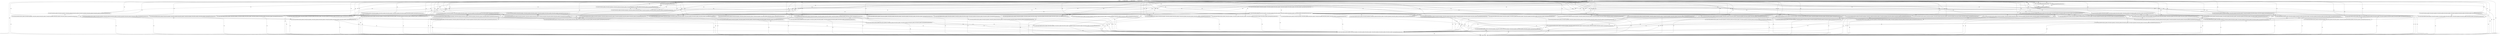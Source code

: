 digraph G {
  "1: match () ...
" [shape=box, ];
  "70: match (event_id) ...
" [shape=box, ];
  "71: match (event_id) ...
" [shape=box, ];
  "72: match (event_id) ...
" [shape=box, ];
  "85: match (event_id) ...
" [shape=box, ];
  "97: match (event_id) ...
" [shape=box, ];
  "107: match (if_precomp2009,if_precomp,event_id) ...
" [shape=box, ];
  "113: match (if_precomp2009,if_precomp,event_id) ...
" [shape=box, ];
  "132: match (if_precomp2009,if_precomp,event_id) ...
" [shape=box, ];
  "139: match (if_precomp2009,if_precomp,event_id) ...
" [shape=box, ];
  "158: match (forward_flow_ip_header_2,forward_flow_udp_header_1,forward_flow_ip_header_6,forward_flow_ip_header_7,forward_flow_udp_header_0,forward_flow_ip_header_4,forward_flow_ip_header_5,if_precomp2009,if_precomp,event_id) ...
" [
  shape=box, ];
  "165: match (forward_flow_ip_header_2,forward_flow_udp_header_1,forward_flow_ip_header_6,forward_flow_ip_header_7,forward_flow_udp_header_0,forward_flow_ip_header_4,forward_flow_ip_header_5,if_precomp2009,if_precomp,event_id) ...
" [
  shape=box, ];
  "186: match (forward_flow_ip_header_2,forward_flow_udp_header_1,forward_flow_ip_header_6,forward_flow_ip_header_7,forward_flow_udp_header_0,forward_flow_ip_header_4,forward_flow_ip_header_5,if_precomp2009,if_precomp,event_id) ...
" [
  shape=box, ];
  "191: match (forward_flow_ip_header_2,forward_flow_udp_header_1,forward_flow_ip_header_6,forward_flow_ip_header_7,forward_flow_udp_header_0,forward_flow_ip_header_4,forward_flow_ip_header_5,if_precomp2009,if_precomp,event_id) ...
" [
  shape=box, ];
  "198: match (forward_flow_ip_header_2,forward_flow_udp_header_1,forward_flow_ip_header_6,forward_flow_ip_header_7,forward_flow_udp_header_0,forward_flow_ip_header_4,forward_flow_ip_header_5,if_precomp2009,if_precomp,event_id) ...
" [
  shape=box, ];
  "204: match (forward_flow_ip_header_2,forward_flow_udp_header_1,forward_flow_ip_header_6,forward_flow_ip_header_7,forward_flow_udp_header_0,forward_flow_ip_header_4,forward_flow_ip_header_5,if_precomp2009,if_precomp,event_id) ...
" [
  shape=box, ];
  "211: match (forward_flow_ip_header_2,forward_flow_udp_header_1,forward_flow_ip_header_6,forward_flow_ip_header_7,forward_flow_udp_header_0,forward_flow_ip_header_4,forward_flow_ip_header_5,if_precomp2009,if_precomp,event_id) ...
" [
  shape=box, ];
  "218: match (forward_flow_ip_header_2,forward_flow_udp_header_1,forward_flow_ip_header_6,forward_flow_ip_header_7,forward_flow_udp_header_0,forward_flow_ip_header_4,forward_flow_ip_header_5,if_precomp2009,if_precomp,event_id) ...
" [
  shape=box, ];
  "225: match (forward_flow_ip_header_2,forward_flow_udp_header_1,forward_flow_ip_header_6,forward_flow_ip_header_7,forward_flow_udp_header_0,forward_flow_ip_header_4,forward_flow_ip_header_5,if_precomp2009,if_precomp,event_id) ...
" [
  shape=box, ];
  "232: match (forward_flow_ip_header_2,forward_flow_udp_header_1,forward_flow_ip_header_6,forward_flow_ip_header_7,forward_flow_udp_header_0,forward_flow_ip_header_4,forward_flow_ip_header_5,if_precomp2009,if_precomp,event_id) ...
" [
  shape=box, ];
  "239: match (forward_flow_ip_header_2,forward_flow_udp_header_1,forward_flow_ip_header_6,forward_flow_ip_header_7,forward_flow_udp_header_0,forward_flow_ip_header_4,forward_flow_ip_header_5,if_precomp2009,if_precomp,event_id) ...
" [
  shape=box, ];
  "246: match (forward_flow_ip_header_2,forward_flow_udp_header_1,forward_flow_ip_header_6,forward_flow_ip_header_7,forward_flow_udp_header_0,forward_flow_ip_header_4,forward_flow_ip_header_5,if_precomp2009,if_precomp,event_id) ...
" [
  shape=box, ];
  "250: match (path_id1688,forward_flow_ip_header_2,forward_flow_udp_header_1,forward_flow_ip_header_6,forward_flow_ip_header_7,forward_flow_udp_header_0,forward_flow_ip_header_4,forward_flow_ip_header_5,if_precomp2009,if_precomp,event_id) ...
" [
  shape=box, ];
  "255: match (path_id1688,forward_flow_ip_header_2,forward_flow_udp_header_1,forward_flow_ip_header_6,forward_flow_ip_header_7,forward_flow_udp_header_0,forward_flow_ip_header_4,forward_flow_ip_header_5,if_precomp2009,if_precomp,event_id) ...
" [
  shape=box, ];
  "264: match (path_id1688,forward_flow_ip_header_2,forward_flow_udp_header_1,forward_flow_ip_header_6,forward_flow_ip_header_7,forward_flow_udp_header_0,forward_flow_ip_header_4,forward_flow_ip_header_5,if_precomp2009,if_precomp,event_id) ...
" [
  shape=box, ];
  "270: match (path_id1688,forward_flow_ip_header_2,forward_flow_udp_header_1,forward_flow_ip_header_6,forward_flow_ip_header_7,forward_flow_udp_header_0,forward_flow_ip_header_4,forward_flow_ip_header_5,if_precomp2009,if_precomp,event_id) ...
" [
  shape=box, ];
  "276: match (path_id1688,forward_flow_ip_header_2,forward_flow_udp_header_1,forward_flow_ip_header_6,forward_flow_ip_header_7,forward_flow_udp_header_0,forward_flow_ip_header_4,forward_flow_ip_header_5,if_precomp2009,if_precomp,event_id) ...
" [
  shape=box, ];
  "282: match (path_id1688,forward_flow_ip_header_2,forward_flow_udp_header_1,forward_flow_ip_header_6,forward_flow_ip_header_7,forward_flow_udp_header_0,forward_flow_ip_header_4,forward_flow_ip_header_5,if_precomp2009,if_precomp,event_id) ...
" [
  shape=box, ];
  "288: match (path_id1688,forward_flow_ip_header_2,forward_flow_udp_header_1,forward_flow_ip_header_6,forward_flow_ip_header_7,forward_flow_udp_header_0,forward_flow_ip_header_4,forward_flow_ip_header_5,if_precomp2009,if_precomp,event_id) ...
" [
  shape=box, ];
  "294: match (path_id1688,forward_flow_ip_header_2,forward_flow_udp_header_1,forward_flow_ip_header_6,forward_flow_ip_header_7,forward_flow_udp_header_0,forward_flow_ip_header_4,forward_flow_ip_header_5,if_precomp2009,if_precomp,event_id) ...
" [
  shape=box, ];
  "300: match (path_id1688,forward_flow_ip_header_2,forward_flow_udp_header_1,forward_flow_ip_header_6,forward_flow_ip_header_7,forward_flow_udp_header_0,forward_flow_ip_header_4,forward_flow_ip_header_5,if_precomp2009,if_precomp,event_id) ...
" [
  shape=box, ];
  "309: match (path_id1688,forward_flow_ip_header_2,forward_flow_udp_header_1,forward_flow_ip_header_6,forward_flow_ip_header_7,forward_flow_udp_header_0,forward_flow_ip_header_4,forward_flow_ip_header_5,if_precomp2009,if_precomp,event_id) ...
" [
  shape=box, ];
  "330: match (path_id1688,forward_flow_ip_header_2,forward_flow_udp_header_1,forward_flow_ip_header_6,forward_flow_ip_header_7,forward_flow_udp_header_0,forward_flow_ip_header_4,forward_flow_ip_header_5,if_precomp2009,if_precomp,event_id) ...
" [
  shape=box, ];
  "335: match (path_id1688,forward_flow_ip_header_2,forward_flow_udp_header_1,forward_flow_ip_header_6,forward_flow_ip_header_7,forward_flow_udp_header_0,forward_flow_ip_header_4,forward_flow_ip_header_5,if_precomp2009,if_precomp,event_id) ...
" [
  shape=box, ];
  "340: match (path_id1688,forward_flow_ip_header_2,forward_flow_udp_header_1,forward_flow_ip_header_6,forward_flow_ip_header_7,forward_flow_udp_header_0,forward_flow_ip_header_4,forward_flow_ip_header_5,if_precomp2009,if_precomp,event_id) ...
" [
  shape=box, ];
  "346: match (path_id1688,forward_flow_ip_header_2,forward_flow_udp_header_1,forward_flow_ip_header_6,forward_flow_ip_header_7,forward_flow_udp_header_0,forward_flow_ip_header_4,forward_flow_ip_header_5,if_precomp2009,if_precomp,event_id) ...
" [
  shape=box, ];
  "348: match (path_id1688,forward_flow_ip_header_2,forward_flow_udp_header_1,forward_flow_ip_header_6,forward_flow_ip_header_7,forward_flow_udp_header_0,forward_flow_ip_header_4,forward_flow_ip_header_5,if_precomp2009,if_precomp,event_id) ...
" [
  shape=box, ];
  "354: match (path_id1688,forward_flow_ip_header_2,forward_flow_udp_header_1,forward_flow_ip_header_6,forward_flow_ip_header_7,forward_flow_udp_header_0,forward_flow_ip_header_4,forward_flow_ip_header_5,if_precomp2009,if_precomp,event_id) ...
" [
  shape=box, ];
  "360: match (path_id1688,forward_flow_ip_header_2,forward_flow_udp_header_1,forward_flow_ip_header_6,forward_flow_ip_header_7,forward_flow_udp_header_0,forward_flow_ip_header_4,forward_flow_ip_header_5,if_precomp2009,if_precomp,event_id) ...
" [
  shape=box, ];
  "367: match (path_id1688,forward_flow_ip_header_2,forward_flow_udp_header_1,forward_flow_ip_header_6,forward_flow_ip_header_7,forward_flow_udp_header_0,forward_flow_ip_header_4,forward_flow_ip_header_5,if_precomp2009,if_precomp,event_id) ...
" [
  shape=box, ];
  "372: match (path_id1688,forward_flow_ip_header_2,forward_flow_udp_header_1,forward_flow_ip_header_6,forward_flow_ip_header_7,forward_flow_udp_header_0,forward_flow_ip_header_4,forward_flow_ip_header_5,if_precomp2009,if_precomp,event_id) ...
" [
  shape=box, ];
  "379: match (path_id1688,forward_flow_ip_header_2,forward_flow_udp_header_1,forward_flow_ip_header_6,forward_flow_ip_header_7,forward_flow_udp_header_0,forward_flow_ip_header_4,forward_flow_ip_header_5,if_precomp2009,if_precomp,event_id) ...
" [
  shape=box, ];
  "382: match (path_id1688,forward_flow_ip_header_2,forward_flow_udp_header_1,forward_flow_ip_header_6,forward_flow_ip_header_7,forward_flow_udp_header_0,forward_flow_ip_header_4,forward_flow_ip_header_5,if_precomp2009,if_precomp,event_id) ...
" [
  shape=box, ];
  "386: match (path_id1688,forward_flow_ip_header_2,forward_flow_udp_header_1,forward_flow_ip_header_6,forward_flow_ip_header_7,forward_flow_udp_header_0,forward_flow_ip_header_4,forward_flow_ip_header_5,if_precomp2009,if_precomp,event_id) ...
" [
  shape=box, ];
  "390: match (path_id1688,forward_flow_ip_header_2,forward_flow_udp_header_1,forward_flow_ip_header_6,forward_flow_ip_header_7,forward_flow_udp_header_0,forward_flow_ip_header_4,forward_flow_ip_header_5,if_precomp2009,if_precomp,event_id) ...
" [
  shape=box, ];
  "394: match (path_id1688,forward_flow_ip_header_2,forward_flow_udp_header_1,forward_flow_ip_header_6,forward_flow_ip_header_7,forward_flow_udp_header_0,forward_flow_ip_header_4,forward_flow_ip_header_5,if_precomp2009,if_precomp,event_id) ...
" [
  shape=box, ];
  "398: match (path_id1688,forward_flow_ip_header_2,forward_flow_udp_header_1,forward_flow_ip_header_6,forward_flow_ip_header_7,forward_flow_udp_header_0,forward_flow_ip_header_4,forward_flow_ip_header_5,if_precomp2009,if_precomp,event_id) ...
" [
  shape=box, ];
  "402: match (path_id1688,forward_flow_ip_header_2,forward_flow_udp_header_1,forward_flow_ip_header_6,forward_flow_ip_header_7,forward_flow_udp_header_0,forward_flow_ip_header_4,forward_flow_ip_header_5,if_precomp2009,if_precomp,event_id) ...
" [
  shape=box, ];
  "406: match (path_id1688,forward_flow_ip_header_2,forward_flow_udp_header_1,forward_flow_ip_header_6,forward_flow_ip_header_7,forward_flow_udp_header_0,forward_flow_ip_header_4,forward_flow_ip_header_5,if_precomp2009,if_precomp,event_id) ...
" [
  shape=box, ];
  "410: match (path_id1688,forward_flow_ip_header_2,forward_flow_udp_header_1,forward_flow_ip_header_6,forward_flow_ip_header_7,forward_flow_udp_header_0,forward_flow_ip_header_4,forward_flow_ip_header_5,if_precomp2009,if_precomp,event_id) ...
" [
  shape=box, ];
  "414: match (path_id1688,forward_flow_ip_header_2,forward_flow_udp_header_1,forward_flow_ip_header_6,forward_flow_ip_header_7,forward_flow_udp_header_0,forward_flow_ip_header_4,forward_flow_ip_header_5,if_precomp2009,if_precomp,event_id) ...
" [
  shape=box, ];
  "418: match (path_id1688,forward_flow_ip_header_2,forward_flow_udp_header_1,forward_flow_ip_header_6,forward_flow_ip_header_7,forward_flow_udp_header_0,forward_flow_ip_header_4,forward_flow_ip_header_5,if_precomp2009,if_precomp,event_id) ...
" [
  shape=box, ];
  "422: match (path_id1688,forward_flow_ip_header_2,forward_flow_udp_header_1,forward_flow_ip_header_6,forward_flow_ip_header_7,forward_flow_udp_header_0,forward_flow_ip_header_4,forward_flow_ip_header_5,if_precomp2009,if_precomp,event_id) ...
" [
  shape=box, ];
  "426: match (path_id1688,forward_flow_ip_header_2,forward_flow_udp_header_1,forward_flow_ip_header_6,forward_flow_ip_header_7,forward_flow_udp_header_0,forward_flow_ip_header_4,forward_flow_ip_header_5,if_precomp2009,if_precomp,event_id) ...
" [
  shape=box, ];
  "432: match (path_id1688,forward_flow_ip_header_2,forward_flow_udp_header_1,forward_flow_ip_header_6,forward_flow_ip_header_7,forward_flow_udp_header_0,forward_flow_ip_header_4,forward_flow_ip_header_5,if_precomp2009,if_precomp,event_id) ...
" [
  shape=box, ];
  "438: match (path_id1688,forward_flow_ip_header_2,forward_flow_udp_header_1,forward_flow_ip_header_6,forward_flow_ip_header_7,forward_flow_udp_header_0,forward_flow_ip_header_4,forward_flow_ip_header_5,if_precomp2009,if_precomp,event_id) ...
" [
  shape=box, ];
  "448: match (path_id1688,forward_flow_ip_header_2,forward_flow_udp_header_1,forward_flow_ip_header_6,forward_flow_ip_header_7,forward_flow_udp_header_0,forward_flow_ip_header_4,forward_flow_ip_header_5,if_precomp2009,if_precomp,event_id) ...
" [
  shape=box, ];
  "454: match (path_id1688,forward_flow_ip_header_2,forward_flow_udp_header_1,forward_flow_ip_header_6,forward_flow_ip_header_7,forward_flow_udp_header_0,forward_flow_ip_header_4,forward_flow_ip_header_5,if_precomp2009,if_precomp,event_id) ...
" [
  shape=box, ];
  "458: match (path_id1688,forward_flow_ip_header_2,forward_flow_udp_header_1,forward_flow_ip_header_6,forward_flow_ip_header_7,forward_flow_udp_header_0,forward_flow_ip_header_4,forward_flow_ip_header_5,if_precomp2009,if_precomp,event_id) ...
" [
  shape=box, ];
  "462: match (path_id1688,forward_flow_ip_header_2,forward_flow_udp_header_1,forward_flow_ip_header_6,forward_flow_ip_header_7,forward_flow_udp_header_0,forward_flow_ip_header_4,forward_flow_ip_header_5,if_precomp2009,if_precomp,event_id) ...
" [
  shape=box, ];
  "466: match (path_id1688,forward_flow_ip_header_2,forward_flow_udp_header_1,forward_flow_ip_header_6,forward_flow_ip_header_7,forward_flow_udp_header_0,forward_flow_ip_header_4,forward_flow_ip_header_5,if_precomp2009,if_precomp,event_id) ...
" [
  shape=box, ];
  "470: match (path_id1688,forward_flow_ip_header_2,forward_flow_udp_header_1,forward_flow_ip_header_6,forward_flow_ip_header_7,forward_flow_udp_header_0,forward_flow_ip_header_4,forward_flow_ip_header_5,if_precomp2009,if_precomp,event_id) ...
" [
  shape=box, ];
  "474: match (path_id1688,forward_flow_ip_header_2,forward_flow_udp_header_1,forward_flow_ip_header_6,forward_flow_ip_header_7,forward_flow_udp_header_0,forward_flow_ip_header_4,forward_flow_ip_header_5,if_precomp2009,if_precomp,event_id) ...
" [
  shape=box, ];
  "478: match (path_id1688,forward_flow_ip_header_2,forward_flow_udp_header_1,forward_flow_ip_header_6,forward_flow_ip_header_7,forward_flow_udp_header_0,forward_flow_ip_header_4,forward_flow_ip_header_5,if_precomp2009,if_precomp,event_id) ...
" [
  shape=box, ];
  "482: match (path_id1688,forward_flow_ip_header_2,forward_flow_udp_header_1,forward_flow_ip_header_6,forward_flow_ip_header_7,forward_flow_udp_header_0,forward_flow_ip_header_4,forward_flow_ip_header_5,if_precomp2009,if_precomp,event_id) ...
" [
  shape=box, ];
  "486: match (path_id1688,forward_flow_ip_header_2,forward_flow_udp_header_1,forward_flow_ip_header_6,forward_flow_ip_header_7,forward_flow_udp_header_0,forward_flow_ip_header_4,forward_flow_ip_header_5,if_precomp2009,if_precomp,event_id) ...
" [
  shape=box, ];
  "490: match (path_id1688,forward_flow_ip_header_2,forward_flow_udp_header_1,forward_flow_ip_header_6,forward_flow_ip_header_7,forward_flow_udp_header_0,forward_flow_ip_header_4,forward_flow_ip_header_5,if_precomp2009,if_precomp,event_id) ...
" [
  shape=box, ];
  "494: match (path_id1688,forward_flow_ip_header_2,forward_flow_udp_header_1,forward_flow_ip_header_6,forward_flow_ip_header_7,forward_flow_udp_header_0,forward_flow_ip_header_4,forward_flow_ip_header_5,if_precomp2009,if_precomp,event_id) ...
" [
  shape=box, ];
  "498: match (path_id1688,forward_flow_ip_header_2,forward_flow_udp_header_1,forward_flow_ip_header_6,forward_flow_ip_header_7,forward_flow_udp_header_0,forward_flow_ip_header_4,forward_flow_ip_header_5,if_precomp2009,if_precomp,event_id) ...
" [
  shape=box, ];
  "502: match (path_id1688,forward_flow_ip_header_2,forward_flow_udp_header_1,forward_flow_ip_header_6,forward_flow_ip_header_7,forward_flow_udp_header_0,forward_flow_ip_header_4,forward_flow_ip_header_5,if_precomp2009,if_precomp,event_id) ...
" [
  shape=box, ];
  "506: match (path_id1688,forward_flow_ip_header_2,forward_flow_udp_header_1,forward_flow_ip_header_6,forward_flow_ip_header_7,forward_flow_udp_header_0,forward_flow_ip_header_4,forward_flow_ip_header_5,if_precomp2009,if_precomp,event_id) ...
" [
  shape=box, ];
  "510: match (path_id1688,forward_flow_ip_header_2,forward_flow_udp_header_1,forward_flow_ip_header_6,forward_flow_ip_header_7,forward_flow_udp_header_0,forward_flow_ip_header_4,forward_flow_ip_header_5,if_precomp2009,if_precomp,event_id) ...
" [
  shape=box, ];
  "514: match (path_id1688,forward_flow_ip_header_2,forward_flow_udp_header_1,forward_flow_ip_header_6,forward_flow_ip_header_7,forward_flow_udp_header_0,forward_flow_ip_header_4,forward_flow_ip_header_5,if_precomp2009,if_precomp,event_id) ...
" [
  shape=box, ];
  "518: match (path_id1688,forward_flow_ip_header_2,forward_flow_udp_header_1,forward_flow_ip_header_6,forward_flow_ip_header_7,forward_flow_udp_header_0,forward_flow_ip_header_4,forward_flow_ip_header_5,if_precomp2009,if_precomp,event_id) ...
" [
  shape=box, ];
  "522: match (path_id1688,forward_flow_ip_header_2,forward_flow_udp_header_1,forward_flow_ip_header_6,forward_flow_ip_header_7,forward_flow_udp_header_0,forward_flow_ip_header_4,forward_flow_ip_header_5,if_precomp2009,if_precomp,event_id) ...
" [
  shape=box, ];
  "625: match (path_id1688,forward_flow_ip_header_2,forward_flow_udp_header_1,forward_flow_ip_header_6,forward_flow_ip_header_7,forward_flow_udp_header_0,forward_flow_ip_header_4,forward_flow_ip_header_5,if_precomp2009,if_precomp,event_id) ...
" [
  shape=box, ];
  "670: match (event_id) ...
" [shape=box, ];
  
  
  "85: match (event_id) ...
" -> "107: match (if_precomp2009,if_precomp,event_id) ...
" [
  label="WR", ];
  "85: match (event_id) ...
" -> "113: match (if_precomp2009,if_precomp,event_id) ...
" [
  label="WR", ];
  "85: match (event_id) ...
" -> "132: match (if_precomp2009,if_precomp,event_id) ...
" [
  label="WR", ];
  "85: match (event_id) ...
" -> "139: match (if_precomp2009,if_precomp,event_id) ...
" [
  label="WR", ];
  "85: match (event_id) ...
" -> "158: match (forward_flow_ip_header_2,forward_flow_udp_header_1,forward_flow_ip_header_6,forward_flow_ip_header_7,forward_flow_udp_header_0,forward_flow_ip_header_4,forward_flow_ip_header_5,if_precomp2009,if_precomp,event_id) ...
" [
  label="WR", ];
  "85: match (event_id) ...
" -> "165: match (forward_flow_ip_header_2,forward_flow_udp_header_1,forward_flow_ip_header_6,forward_flow_ip_header_7,forward_flow_udp_header_0,forward_flow_ip_header_4,forward_flow_ip_header_5,if_precomp2009,if_precomp,event_id) ...
" [
  label="WR", ];
  "85: match (event_id) ...
" -> "186: match (forward_flow_ip_header_2,forward_flow_udp_header_1,forward_flow_ip_header_6,forward_flow_ip_header_7,forward_flow_udp_header_0,forward_flow_ip_header_4,forward_flow_ip_header_5,if_precomp2009,if_precomp,event_id) ...
" [
  label="WR", ];
  "85: match (event_id) ...
" -> "191: match (forward_flow_ip_header_2,forward_flow_udp_header_1,forward_flow_ip_header_6,forward_flow_ip_header_7,forward_flow_udp_header_0,forward_flow_ip_header_4,forward_flow_ip_header_5,if_precomp2009,if_precomp,event_id) ...
" [
  label="WR", ];
  "85: match (event_id) ...
" -> "198: match (forward_flow_ip_header_2,forward_flow_udp_header_1,forward_flow_ip_header_6,forward_flow_ip_header_7,forward_flow_udp_header_0,forward_flow_ip_header_4,forward_flow_ip_header_5,if_precomp2009,if_precomp,event_id) ...
" [
  label="WR", ];
  "85: match (event_id) ...
" -> "204: match (forward_flow_ip_header_2,forward_flow_udp_header_1,forward_flow_ip_header_6,forward_flow_ip_header_7,forward_flow_udp_header_0,forward_flow_ip_header_4,forward_flow_ip_header_5,if_precomp2009,if_precomp,event_id) ...
" [
  label="WR", ];
  "85: match (event_id) ...
" -> "211: match (forward_flow_ip_header_2,forward_flow_udp_header_1,forward_flow_ip_header_6,forward_flow_ip_header_7,forward_flow_udp_header_0,forward_flow_ip_header_4,forward_flow_ip_header_5,if_precomp2009,if_precomp,event_id) ...
" [
  label="WR", ];
  "85: match (event_id) ...
" -> "218: match (forward_flow_ip_header_2,forward_flow_udp_header_1,forward_flow_ip_header_6,forward_flow_ip_header_7,forward_flow_udp_header_0,forward_flow_ip_header_4,forward_flow_ip_header_5,if_precomp2009,if_precomp,event_id) ...
" [
  label="WR", ];
  "85: match (event_id) ...
" -> "225: match (forward_flow_ip_header_2,forward_flow_udp_header_1,forward_flow_ip_header_6,forward_flow_ip_header_7,forward_flow_udp_header_0,forward_flow_ip_header_4,forward_flow_ip_header_5,if_precomp2009,if_precomp,event_id) ...
" [
  label="WR", ];
  "85: match (event_id) ...
" -> "232: match (forward_flow_ip_header_2,forward_flow_udp_header_1,forward_flow_ip_header_6,forward_flow_ip_header_7,forward_flow_udp_header_0,forward_flow_ip_header_4,forward_flow_ip_header_5,if_precomp2009,if_precomp,event_id) ...
" [
  label="WR", ];
  "85: match (event_id) ...
" -> "239: match (forward_flow_ip_header_2,forward_flow_udp_header_1,forward_flow_ip_header_6,forward_flow_ip_header_7,forward_flow_udp_header_0,forward_flow_ip_header_4,forward_flow_ip_header_5,if_precomp2009,if_precomp,event_id) ...
" [
  label="WR", ];
  "85: match (event_id) ...
" -> "246: match (forward_flow_ip_header_2,forward_flow_udp_header_1,forward_flow_ip_header_6,forward_flow_ip_header_7,forward_flow_udp_header_0,forward_flow_ip_header_4,forward_flow_ip_header_5,if_precomp2009,if_precomp,event_id) ...
" [
  label="WR", ];
  "85: match (event_id) ...
" -> "250: match (path_id1688,forward_flow_ip_header_2,forward_flow_udp_header_1,forward_flow_ip_header_6,forward_flow_ip_header_7,forward_flow_udp_header_0,forward_flow_ip_header_4,forward_flow_ip_header_5,if_precomp2009,if_precomp,event_id) ...
" [
  label="WR", ];
  "85: match (event_id) ...
" -> "255: match (path_id1688,forward_flow_ip_header_2,forward_flow_udp_header_1,forward_flow_ip_header_6,forward_flow_ip_header_7,forward_flow_udp_header_0,forward_flow_ip_header_4,forward_flow_ip_header_5,if_precomp2009,if_precomp,event_id) ...
" [
  label="WR", ];
  "85: match (event_id) ...
" -> "264: match (path_id1688,forward_flow_ip_header_2,forward_flow_udp_header_1,forward_flow_ip_header_6,forward_flow_ip_header_7,forward_flow_udp_header_0,forward_flow_ip_header_4,forward_flow_ip_header_5,if_precomp2009,if_precomp,event_id) ...
" [
  label="WR", ];
  "85: match (event_id) ...
" -> "270: match (path_id1688,forward_flow_ip_header_2,forward_flow_udp_header_1,forward_flow_ip_header_6,forward_flow_ip_header_7,forward_flow_udp_header_0,forward_flow_ip_header_4,forward_flow_ip_header_5,if_precomp2009,if_precomp,event_id) ...
" [
  label="WR", ];
  "85: match (event_id) ...
" -> "276: match (path_id1688,forward_flow_ip_header_2,forward_flow_udp_header_1,forward_flow_ip_header_6,forward_flow_ip_header_7,forward_flow_udp_header_0,forward_flow_ip_header_4,forward_flow_ip_header_5,if_precomp2009,if_precomp,event_id) ...
" [
  label="WR", ];
  "85: match (event_id) ...
" -> "282: match (path_id1688,forward_flow_ip_header_2,forward_flow_udp_header_1,forward_flow_ip_header_6,forward_flow_ip_header_7,forward_flow_udp_header_0,forward_flow_ip_header_4,forward_flow_ip_header_5,if_precomp2009,if_precomp,event_id) ...
" [
  label="WR", ];
  "85: match (event_id) ...
" -> "288: match (path_id1688,forward_flow_ip_header_2,forward_flow_udp_header_1,forward_flow_ip_header_6,forward_flow_ip_header_7,forward_flow_udp_header_0,forward_flow_ip_header_4,forward_flow_ip_header_5,if_precomp2009,if_precomp,event_id) ...
" [
  label="WR", ];
  "85: match (event_id) ...
" -> "294: match (path_id1688,forward_flow_ip_header_2,forward_flow_udp_header_1,forward_flow_ip_header_6,forward_flow_ip_header_7,forward_flow_udp_header_0,forward_flow_ip_header_4,forward_flow_ip_header_5,if_precomp2009,if_precomp,event_id) ...
" [
  label="WR", ];
  "85: match (event_id) ...
" -> "300: match (path_id1688,forward_flow_ip_header_2,forward_flow_udp_header_1,forward_flow_ip_header_6,forward_flow_ip_header_7,forward_flow_udp_header_0,forward_flow_ip_header_4,forward_flow_ip_header_5,if_precomp2009,if_precomp,event_id) ...
" [
  label="WR", ];
  "85: match (event_id) ...
" -> "309: match (path_id1688,forward_flow_ip_header_2,forward_flow_udp_header_1,forward_flow_ip_header_6,forward_flow_ip_header_7,forward_flow_udp_header_0,forward_flow_ip_header_4,forward_flow_ip_header_5,if_precomp2009,if_precomp,event_id) ...
" [
  label="WR", ];
  "85: match (event_id) ...
" -> "330: match (path_id1688,forward_flow_ip_header_2,forward_flow_udp_header_1,forward_flow_ip_header_6,forward_flow_ip_header_7,forward_flow_udp_header_0,forward_flow_ip_header_4,forward_flow_ip_header_5,if_precomp2009,if_precomp,event_id) ...
" [
  label="WR", ];
  "85: match (event_id) ...
" -> "335: match (path_id1688,forward_flow_ip_header_2,forward_flow_udp_header_1,forward_flow_ip_header_6,forward_flow_ip_header_7,forward_flow_udp_header_0,forward_flow_ip_header_4,forward_flow_ip_header_5,if_precomp2009,if_precomp,event_id) ...
" [
  label="WR", ];
  "85: match (event_id) ...
" -> "340: match (path_id1688,forward_flow_ip_header_2,forward_flow_udp_header_1,forward_flow_ip_header_6,forward_flow_ip_header_7,forward_flow_udp_header_0,forward_flow_ip_header_4,forward_flow_ip_header_5,if_precomp2009,if_precomp,event_id) ...
" [
  label="WR", ];
  "85: match (event_id) ...
" -> "346: match (path_id1688,forward_flow_ip_header_2,forward_flow_udp_header_1,forward_flow_ip_header_6,forward_flow_ip_header_7,forward_flow_udp_header_0,forward_flow_ip_header_4,forward_flow_ip_header_5,if_precomp2009,if_precomp,event_id) ...
" [
  label="WR", ];
  "85: match (event_id) ...
" -> "348: match (path_id1688,forward_flow_ip_header_2,forward_flow_udp_header_1,forward_flow_ip_header_6,forward_flow_ip_header_7,forward_flow_udp_header_0,forward_flow_ip_header_4,forward_flow_ip_header_5,if_precomp2009,if_precomp,event_id) ...
" [
  label="WR", ];
  "85: match (event_id) ...
" -> "354: match (path_id1688,forward_flow_ip_header_2,forward_flow_udp_header_1,forward_flow_ip_header_6,forward_flow_ip_header_7,forward_flow_udp_header_0,forward_flow_ip_header_4,forward_flow_ip_header_5,if_precomp2009,if_precomp,event_id) ...
" [
  label="WR", ];
  "85: match (event_id) ...
" -> "360: match (path_id1688,forward_flow_ip_header_2,forward_flow_udp_header_1,forward_flow_ip_header_6,forward_flow_ip_header_7,forward_flow_udp_header_0,forward_flow_ip_header_4,forward_flow_ip_header_5,if_precomp2009,if_precomp,event_id) ...
" [
  label="WR", ];
  "85: match (event_id) ...
" -> "367: match (path_id1688,forward_flow_ip_header_2,forward_flow_udp_header_1,forward_flow_ip_header_6,forward_flow_ip_header_7,forward_flow_udp_header_0,forward_flow_ip_header_4,forward_flow_ip_header_5,if_precomp2009,if_precomp,event_id) ...
" [
  label="WR", ];
  "85: match (event_id) ...
" -> "372: match (path_id1688,forward_flow_ip_header_2,forward_flow_udp_header_1,forward_flow_ip_header_6,forward_flow_ip_header_7,forward_flow_udp_header_0,forward_flow_ip_header_4,forward_flow_ip_header_5,if_precomp2009,if_precomp,event_id) ...
" [
  label="WR", ];
  "85: match (event_id) ...
" -> "379: match (path_id1688,forward_flow_ip_header_2,forward_flow_udp_header_1,forward_flow_ip_header_6,forward_flow_ip_header_7,forward_flow_udp_header_0,forward_flow_ip_header_4,forward_flow_ip_header_5,if_precomp2009,if_precomp,event_id) ...
" [
  label="WR", ];
  "85: match (event_id) ...
" -> "382: match (path_id1688,forward_flow_ip_header_2,forward_flow_udp_header_1,forward_flow_ip_header_6,forward_flow_ip_header_7,forward_flow_udp_header_0,forward_flow_ip_header_4,forward_flow_ip_header_5,if_precomp2009,if_precomp,event_id) ...
" [
  label="WR", ];
  "85: match (event_id) ...
" -> "386: match (path_id1688,forward_flow_ip_header_2,forward_flow_udp_header_1,forward_flow_ip_header_6,forward_flow_ip_header_7,forward_flow_udp_header_0,forward_flow_ip_header_4,forward_flow_ip_header_5,if_precomp2009,if_precomp,event_id) ...
" [
  label="WR", ];
  "85: match (event_id) ...
" -> "390: match (path_id1688,forward_flow_ip_header_2,forward_flow_udp_header_1,forward_flow_ip_header_6,forward_flow_ip_header_7,forward_flow_udp_header_0,forward_flow_ip_header_4,forward_flow_ip_header_5,if_precomp2009,if_precomp,event_id) ...
" [
  label="WR", ];
  "85: match (event_id) ...
" -> "394: match (path_id1688,forward_flow_ip_header_2,forward_flow_udp_header_1,forward_flow_ip_header_6,forward_flow_ip_header_7,forward_flow_udp_header_0,forward_flow_ip_header_4,forward_flow_ip_header_5,if_precomp2009,if_precomp,event_id) ...
" [
  label="WR", ];
  "85: match (event_id) ...
" -> "398: match (path_id1688,forward_flow_ip_header_2,forward_flow_udp_header_1,forward_flow_ip_header_6,forward_flow_ip_header_7,forward_flow_udp_header_0,forward_flow_ip_header_4,forward_flow_ip_header_5,if_precomp2009,if_precomp,event_id) ...
" [
  label="WR", ];
  "85: match (event_id) ...
" -> "402: match (path_id1688,forward_flow_ip_header_2,forward_flow_udp_header_1,forward_flow_ip_header_6,forward_flow_ip_header_7,forward_flow_udp_header_0,forward_flow_ip_header_4,forward_flow_ip_header_5,if_precomp2009,if_precomp,event_id) ...
" [
  label="WR", ];
  "85: match (event_id) ...
" -> "406: match (path_id1688,forward_flow_ip_header_2,forward_flow_udp_header_1,forward_flow_ip_header_6,forward_flow_ip_header_7,forward_flow_udp_header_0,forward_flow_ip_header_4,forward_flow_ip_header_5,if_precomp2009,if_precomp,event_id) ...
" [
  label="WR", ];
  "85: match (event_id) ...
" -> "410: match (path_id1688,forward_flow_ip_header_2,forward_flow_udp_header_1,forward_flow_ip_header_6,forward_flow_ip_header_7,forward_flow_udp_header_0,forward_flow_ip_header_4,forward_flow_ip_header_5,if_precomp2009,if_precomp,event_id) ...
" [
  label="WR", ];
  "85: match (event_id) ...
" -> "414: match (path_id1688,forward_flow_ip_header_2,forward_flow_udp_header_1,forward_flow_ip_header_6,forward_flow_ip_header_7,forward_flow_udp_header_0,forward_flow_ip_header_4,forward_flow_ip_header_5,if_precomp2009,if_precomp,event_id) ...
" [
  label="WR", ];
  "85: match (event_id) ...
" -> "418: match (path_id1688,forward_flow_ip_header_2,forward_flow_udp_header_1,forward_flow_ip_header_6,forward_flow_ip_header_7,forward_flow_udp_header_0,forward_flow_ip_header_4,forward_flow_ip_header_5,if_precomp2009,if_precomp,event_id) ...
" [
  label="WR", ];
  "85: match (event_id) ...
" -> "422: match (path_id1688,forward_flow_ip_header_2,forward_flow_udp_header_1,forward_flow_ip_header_6,forward_flow_ip_header_7,forward_flow_udp_header_0,forward_flow_ip_header_4,forward_flow_ip_header_5,if_precomp2009,if_precomp,event_id) ...
" [
  label="WR", ];
  "85: match (event_id) ...
" -> "426: match (path_id1688,forward_flow_ip_header_2,forward_flow_udp_header_1,forward_flow_ip_header_6,forward_flow_ip_header_7,forward_flow_udp_header_0,forward_flow_ip_header_4,forward_flow_ip_header_5,if_precomp2009,if_precomp,event_id) ...
" [
  label="WR", ];
  "85: match (event_id) ...
" -> "432: match (path_id1688,forward_flow_ip_header_2,forward_flow_udp_header_1,forward_flow_ip_header_6,forward_flow_ip_header_7,forward_flow_udp_header_0,forward_flow_ip_header_4,forward_flow_ip_header_5,if_precomp2009,if_precomp,event_id) ...
" [
  label="WR", ];
  "85: match (event_id) ...
" -> "438: match (path_id1688,forward_flow_ip_header_2,forward_flow_udp_header_1,forward_flow_ip_header_6,forward_flow_ip_header_7,forward_flow_udp_header_0,forward_flow_ip_header_4,forward_flow_ip_header_5,if_precomp2009,if_precomp,event_id) ...
" [
  label="WR", ];
  "85: match (event_id) ...
" -> "448: match (path_id1688,forward_flow_ip_header_2,forward_flow_udp_header_1,forward_flow_ip_header_6,forward_flow_ip_header_7,forward_flow_udp_header_0,forward_flow_ip_header_4,forward_flow_ip_header_5,if_precomp2009,if_precomp,event_id) ...
" [
  label="WR", ];
  "85: match (event_id) ...
" -> "454: match (path_id1688,forward_flow_ip_header_2,forward_flow_udp_header_1,forward_flow_ip_header_6,forward_flow_ip_header_7,forward_flow_udp_header_0,forward_flow_ip_header_4,forward_flow_ip_header_5,if_precomp2009,if_precomp,event_id) ...
" [
  label="WR", ];
  "85: match (event_id) ...
" -> "458: match (path_id1688,forward_flow_ip_header_2,forward_flow_udp_header_1,forward_flow_ip_header_6,forward_flow_ip_header_7,forward_flow_udp_header_0,forward_flow_ip_header_4,forward_flow_ip_header_5,if_precomp2009,if_precomp,event_id) ...
" [
  label="WR", ];
  "85: match (event_id) ...
" -> "462: match (path_id1688,forward_flow_ip_header_2,forward_flow_udp_header_1,forward_flow_ip_header_6,forward_flow_ip_header_7,forward_flow_udp_header_0,forward_flow_ip_header_4,forward_flow_ip_header_5,if_precomp2009,if_precomp,event_id) ...
" [
  label="WR", ];
  "85: match (event_id) ...
" -> "466: match (path_id1688,forward_flow_ip_header_2,forward_flow_udp_header_1,forward_flow_ip_header_6,forward_flow_ip_header_7,forward_flow_udp_header_0,forward_flow_ip_header_4,forward_flow_ip_header_5,if_precomp2009,if_precomp,event_id) ...
" [
  label="WR", ];
  "85: match (event_id) ...
" -> "470: match (path_id1688,forward_flow_ip_header_2,forward_flow_udp_header_1,forward_flow_ip_header_6,forward_flow_ip_header_7,forward_flow_udp_header_0,forward_flow_ip_header_4,forward_flow_ip_header_5,if_precomp2009,if_precomp,event_id) ...
" [
  label="WR", ];
  "85: match (event_id) ...
" -> "474: match (path_id1688,forward_flow_ip_header_2,forward_flow_udp_header_1,forward_flow_ip_header_6,forward_flow_ip_header_7,forward_flow_udp_header_0,forward_flow_ip_header_4,forward_flow_ip_header_5,if_precomp2009,if_precomp,event_id) ...
" [
  label="WR", ];
  "85: match (event_id) ...
" -> "478: match (path_id1688,forward_flow_ip_header_2,forward_flow_udp_header_1,forward_flow_ip_header_6,forward_flow_ip_header_7,forward_flow_udp_header_0,forward_flow_ip_header_4,forward_flow_ip_header_5,if_precomp2009,if_precomp,event_id) ...
" [
  label="WR", ];
  "85: match (event_id) ...
" -> "482: match (path_id1688,forward_flow_ip_header_2,forward_flow_udp_header_1,forward_flow_ip_header_6,forward_flow_ip_header_7,forward_flow_udp_header_0,forward_flow_ip_header_4,forward_flow_ip_header_5,if_precomp2009,if_precomp,event_id) ...
" [
  label="WR", ];
  "85: match (event_id) ...
" -> "486: match (path_id1688,forward_flow_ip_header_2,forward_flow_udp_header_1,forward_flow_ip_header_6,forward_flow_ip_header_7,forward_flow_udp_header_0,forward_flow_ip_header_4,forward_flow_ip_header_5,if_precomp2009,if_precomp,event_id) ...
" [
  label="WR", ];
  "85: match (event_id) ...
" -> "490: match (path_id1688,forward_flow_ip_header_2,forward_flow_udp_header_1,forward_flow_ip_header_6,forward_flow_ip_header_7,forward_flow_udp_header_0,forward_flow_ip_header_4,forward_flow_ip_header_5,if_precomp2009,if_precomp,event_id) ...
" [
  label="WR", ];
  "85: match (event_id) ...
" -> "494: match (path_id1688,forward_flow_ip_header_2,forward_flow_udp_header_1,forward_flow_ip_header_6,forward_flow_ip_header_7,forward_flow_udp_header_0,forward_flow_ip_header_4,forward_flow_ip_header_5,if_precomp2009,if_precomp,event_id) ...
" [
  label="WR", ];
  "85: match (event_id) ...
" -> "498: match (path_id1688,forward_flow_ip_header_2,forward_flow_udp_header_1,forward_flow_ip_header_6,forward_flow_ip_header_7,forward_flow_udp_header_0,forward_flow_ip_header_4,forward_flow_ip_header_5,if_precomp2009,if_precomp,event_id) ...
" [
  label="WR", ];
  "85: match (event_id) ...
" -> "502: match (path_id1688,forward_flow_ip_header_2,forward_flow_udp_header_1,forward_flow_ip_header_6,forward_flow_ip_header_7,forward_flow_udp_header_0,forward_flow_ip_header_4,forward_flow_ip_header_5,if_precomp2009,if_precomp,event_id) ...
" [
  label="WR", ];
  "85: match (event_id) ...
" -> "506: match (path_id1688,forward_flow_ip_header_2,forward_flow_udp_header_1,forward_flow_ip_header_6,forward_flow_ip_header_7,forward_flow_udp_header_0,forward_flow_ip_header_4,forward_flow_ip_header_5,if_precomp2009,if_precomp,event_id) ...
" [
  label="WR", ];
  "85: match (event_id) ...
" -> "510: match (path_id1688,forward_flow_ip_header_2,forward_flow_udp_header_1,forward_flow_ip_header_6,forward_flow_ip_header_7,forward_flow_udp_header_0,forward_flow_ip_header_4,forward_flow_ip_header_5,if_precomp2009,if_precomp,event_id) ...
" [
  label="WR", ];
  "85: match (event_id) ...
" -> "514: match (path_id1688,forward_flow_ip_header_2,forward_flow_udp_header_1,forward_flow_ip_header_6,forward_flow_ip_header_7,forward_flow_udp_header_0,forward_flow_ip_header_4,forward_flow_ip_header_5,if_precomp2009,if_precomp,event_id) ...
" [
  label="WR", ];
  "85: match (event_id) ...
" -> "518: match (path_id1688,forward_flow_ip_header_2,forward_flow_udp_header_1,forward_flow_ip_header_6,forward_flow_ip_header_7,forward_flow_udp_header_0,forward_flow_ip_header_4,forward_flow_ip_header_5,if_precomp2009,if_precomp,event_id) ...
" [
  label="WR", ];
  "85: match (event_id) ...
" -> "522: match (path_id1688,forward_flow_ip_header_2,forward_flow_udp_header_1,forward_flow_ip_header_6,forward_flow_ip_header_7,forward_flow_udp_header_0,forward_flow_ip_header_4,forward_flow_ip_header_5,if_precomp2009,if_precomp,event_id) ...
" [
  label="WR", ];
  "85: match (event_id) ...
" -> "625: match (path_id1688,forward_flow_ip_header_2,forward_flow_udp_header_1,forward_flow_ip_header_6,forward_flow_ip_header_7,forward_flow_udp_header_0,forward_flow_ip_header_4,forward_flow_ip_header_5,if_precomp2009,if_precomp,event_id) ...
" [
  label="WR", ];
  "85: match (event_id) ...
" -> "670: match (event_id) ...
" [label="RW", ];
  "97: match (event_id) ...
" -> "107: match (if_precomp2009,if_precomp,event_id) ...
" [
  label="WR", ];
  "97: match (event_id) ...
" -> "113: match (if_precomp2009,if_precomp,event_id) ...
" [
  label="WR", ];
  "97: match (event_id) ...
" -> "132: match (if_precomp2009,if_precomp,event_id) ...
" [
  label="WR", ];
  "97: match (event_id) ...
" -> "139: match (if_precomp2009,if_precomp,event_id) ...
" [
  label="WR", ];
  "97: match (event_id) ...
" -> "158: match (forward_flow_ip_header_2,forward_flow_udp_header_1,forward_flow_ip_header_6,forward_flow_ip_header_7,forward_flow_udp_header_0,forward_flow_ip_header_4,forward_flow_ip_header_5,if_precomp2009,if_precomp,event_id) ...
" [
  label="WR", ];
  "97: match (event_id) ...
" -> "165: match (forward_flow_ip_header_2,forward_flow_udp_header_1,forward_flow_ip_header_6,forward_flow_ip_header_7,forward_flow_udp_header_0,forward_flow_ip_header_4,forward_flow_ip_header_5,if_precomp2009,if_precomp,event_id) ...
" [
  label="WR", ];
  "97: match (event_id) ...
" -> "186: match (forward_flow_ip_header_2,forward_flow_udp_header_1,forward_flow_ip_header_6,forward_flow_ip_header_7,forward_flow_udp_header_0,forward_flow_ip_header_4,forward_flow_ip_header_5,if_precomp2009,if_precomp,event_id) ...
" [
  label="WR", ];
  "97: match (event_id) ...
" -> "191: match (forward_flow_ip_header_2,forward_flow_udp_header_1,forward_flow_ip_header_6,forward_flow_ip_header_7,forward_flow_udp_header_0,forward_flow_ip_header_4,forward_flow_ip_header_5,if_precomp2009,if_precomp,event_id) ...
" [
  label="WR", ];
  "97: match (event_id) ...
" -> "198: match (forward_flow_ip_header_2,forward_flow_udp_header_1,forward_flow_ip_header_6,forward_flow_ip_header_7,forward_flow_udp_header_0,forward_flow_ip_header_4,forward_flow_ip_header_5,if_precomp2009,if_precomp,event_id) ...
" [
  label="WR", ];
  "97: match (event_id) ...
" -> "204: match (forward_flow_ip_header_2,forward_flow_udp_header_1,forward_flow_ip_header_6,forward_flow_ip_header_7,forward_flow_udp_header_0,forward_flow_ip_header_4,forward_flow_ip_header_5,if_precomp2009,if_precomp,event_id) ...
" [
  label="WR", ];
  "97: match (event_id) ...
" -> "211: match (forward_flow_ip_header_2,forward_flow_udp_header_1,forward_flow_ip_header_6,forward_flow_ip_header_7,forward_flow_udp_header_0,forward_flow_ip_header_4,forward_flow_ip_header_5,if_precomp2009,if_precomp,event_id) ...
" [
  label="WR", ];
  "97: match (event_id) ...
" -> "218: match (forward_flow_ip_header_2,forward_flow_udp_header_1,forward_flow_ip_header_6,forward_flow_ip_header_7,forward_flow_udp_header_0,forward_flow_ip_header_4,forward_flow_ip_header_5,if_precomp2009,if_precomp,event_id) ...
" [
  label="WR", ];
  "97: match (event_id) ...
" -> "225: match (forward_flow_ip_header_2,forward_flow_udp_header_1,forward_flow_ip_header_6,forward_flow_ip_header_7,forward_flow_udp_header_0,forward_flow_ip_header_4,forward_flow_ip_header_5,if_precomp2009,if_precomp,event_id) ...
" [
  label="WR", ];
  "97: match (event_id) ...
" -> "232: match (forward_flow_ip_header_2,forward_flow_udp_header_1,forward_flow_ip_header_6,forward_flow_ip_header_7,forward_flow_udp_header_0,forward_flow_ip_header_4,forward_flow_ip_header_5,if_precomp2009,if_precomp,event_id) ...
" [
  label="WR", ];
  "97: match (event_id) ...
" -> "239: match (forward_flow_ip_header_2,forward_flow_udp_header_1,forward_flow_ip_header_6,forward_flow_ip_header_7,forward_flow_udp_header_0,forward_flow_ip_header_4,forward_flow_ip_header_5,if_precomp2009,if_precomp,event_id) ...
" [
  label="WR", ];
  "97: match (event_id) ...
" -> "246: match (forward_flow_ip_header_2,forward_flow_udp_header_1,forward_flow_ip_header_6,forward_flow_ip_header_7,forward_flow_udp_header_0,forward_flow_ip_header_4,forward_flow_ip_header_5,if_precomp2009,if_precomp,event_id) ...
" [
  label="WR", ];
  "97: match (event_id) ...
" -> "250: match (path_id1688,forward_flow_ip_header_2,forward_flow_udp_header_1,forward_flow_ip_header_6,forward_flow_ip_header_7,forward_flow_udp_header_0,forward_flow_ip_header_4,forward_flow_ip_header_5,if_precomp2009,if_precomp,event_id) ...
" [
  label="WR", ];
  "97: match (event_id) ...
" -> "255: match (path_id1688,forward_flow_ip_header_2,forward_flow_udp_header_1,forward_flow_ip_header_6,forward_flow_ip_header_7,forward_flow_udp_header_0,forward_flow_ip_header_4,forward_flow_ip_header_5,if_precomp2009,if_precomp,event_id) ...
" [
  label="WR", ];
  "97: match (event_id) ...
" -> "264: match (path_id1688,forward_flow_ip_header_2,forward_flow_udp_header_1,forward_flow_ip_header_6,forward_flow_ip_header_7,forward_flow_udp_header_0,forward_flow_ip_header_4,forward_flow_ip_header_5,if_precomp2009,if_precomp,event_id) ...
" [
  label="WR", ];
  "97: match (event_id) ...
" -> "270: match (path_id1688,forward_flow_ip_header_2,forward_flow_udp_header_1,forward_flow_ip_header_6,forward_flow_ip_header_7,forward_flow_udp_header_0,forward_flow_ip_header_4,forward_flow_ip_header_5,if_precomp2009,if_precomp,event_id) ...
" [
  label="WR", ];
  "97: match (event_id) ...
" -> "276: match (path_id1688,forward_flow_ip_header_2,forward_flow_udp_header_1,forward_flow_ip_header_6,forward_flow_ip_header_7,forward_flow_udp_header_0,forward_flow_ip_header_4,forward_flow_ip_header_5,if_precomp2009,if_precomp,event_id) ...
" [
  label="WR", ];
  "97: match (event_id) ...
" -> "282: match (path_id1688,forward_flow_ip_header_2,forward_flow_udp_header_1,forward_flow_ip_header_6,forward_flow_ip_header_7,forward_flow_udp_header_0,forward_flow_ip_header_4,forward_flow_ip_header_5,if_precomp2009,if_precomp,event_id) ...
" [
  label="WR", ];
  "97: match (event_id) ...
" -> "288: match (path_id1688,forward_flow_ip_header_2,forward_flow_udp_header_1,forward_flow_ip_header_6,forward_flow_ip_header_7,forward_flow_udp_header_0,forward_flow_ip_header_4,forward_flow_ip_header_5,if_precomp2009,if_precomp,event_id) ...
" [
  label="WR", ];
  "97: match (event_id) ...
" -> "294: match (path_id1688,forward_flow_ip_header_2,forward_flow_udp_header_1,forward_flow_ip_header_6,forward_flow_ip_header_7,forward_flow_udp_header_0,forward_flow_ip_header_4,forward_flow_ip_header_5,if_precomp2009,if_precomp,event_id) ...
" [
  label="WR", ];
  "97: match (event_id) ...
" -> "300: match (path_id1688,forward_flow_ip_header_2,forward_flow_udp_header_1,forward_flow_ip_header_6,forward_flow_ip_header_7,forward_flow_udp_header_0,forward_flow_ip_header_4,forward_flow_ip_header_5,if_precomp2009,if_precomp,event_id) ...
" [
  label="WR", ];
  "97: match (event_id) ...
" -> "309: match (path_id1688,forward_flow_ip_header_2,forward_flow_udp_header_1,forward_flow_ip_header_6,forward_flow_ip_header_7,forward_flow_udp_header_0,forward_flow_ip_header_4,forward_flow_ip_header_5,if_precomp2009,if_precomp,event_id) ...
" [
  label="WR", ];
  "97: match (event_id) ...
" -> "330: match (path_id1688,forward_flow_ip_header_2,forward_flow_udp_header_1,forward_flow_ip_header_6,forward_flow_ip_header_7,forward_flow_udp_header_0,forward_flow_ip_header_4,forward_flow_ip_header_5,if_precomp2009,if_precomp,event_id) ...
" [
  label="WR", ];
  "97: match (event_id) ...
" -> "335: match (path_id1688,forward_flow_ip_header_2,forward_flow_udp_header_1,forward_flow_ip_header_6,forward_flow_ip_header_7,forward_flow_udp_header_0,forward_flow_ip_header_4,forward_flow_ip_header_5,if_precomp2009,if_precomp,event_id) ...
" [
  label="WR", ];
  "97: match (event_id) ...
" -> "340: match (path_id1688,forward_flow_ip_header_2,forward_flow_udp_header_1,forward_flow_ip_header_6,forward_flow_ip_header_7,forward_flow_udp_header_0,forward_flow_ip_header_4,forward_flow_ip_header_5,if_precomp2009,if_precomp,event_id) ...
" [
  label="WR", ];
  "97: match (event_id) ...
" -> "346: match (path_id1688,forward_flow_ip_header_2,forward_flow_udp_header_1,forward_flow_ip_header_6,forward_flow_ip_header_7,forward_flow_udp_header_0,forward_flow_ip_header_4,forward_flow_ip_header_5,if_precomp2009,if_precomp,event_id) ...
" [
  label="WR", ];
  "97: match (event_id) ...
" -> "348: match (path_id1688,forward_flow_ip_header_2,forward_flow_udp_header_1,forward_flow_ip_header_6,forward_flow_ip_header_7,forward_flow_udp_header_0,forward_flow_ip_header_4,forward_flow_ip_header_5,if_precomp2009,if_precomp,event_id) ...
" [
  label="WR", ];
  "97: match (event_id) ...
" -> "354: match (path_id1688,forward_flow_ip_header_2,forward_flow_udp_header_1,forward_flow_ip_header_6,forward_flow_ip_header_7,forward_flow_udp_header_0,forward_flow_ip_header_4,forward_flow_ip_header_5,if_precomp2009,if_precomp,event_id) ...
" [
  label="WR", ];
  "97: match (event_id) ...
" -> "360: match (path_id1688,forward_flow_ip_header_2,forward_flow_udp_header_1,forward_flow_ip_header_6,forward_flow_ip_header_7,forward_flow_udp_header_0,forward_flow_ip_header_4,forward_flow_ip_header_5,if_precomp2009,if_precomp,event_id) ...
" [
  label="WR", ];
  "97: match (event_id) ...
" -> "367: match (path_id1688,forward_flow_ip_header_2,forward_flow_udp_header_1,forward_flow_ip_header_6,forward_flow_ip_header_7,forward_flow_udp_header_0,forward_flow_ip_header_4,forward_flow_ip_header_5,if_precomp2009,if_precomp,event_id) ...
" [
  label="WR", ];
  "97: match (event_id) ...
" -> "372: match (path_id1688,forward_flow_ip_header_2,forward_flow_udp_header_1,forward_flow_ip_header_6,forward_flow_ip_header_7,forward_flow_udp_header_0,forward_flow_ip_header_4,forward_flow_ip_header_5,if_precomp2009,if_precomp,event_id) ...
" [
  label="WR", ];
  "97: match (event_id) ...
" -> "379: match (path_id1688,forward_flow_ip_header_2,forward_flow_udp_header_1,forward_flow_ip_header_6,forward_flow_ip_header_7,forward_flow_udp_header_0,forward_flow_ip_header_4,forward_flow_ip_header_5,if_precomp2009,if_precomp,event_id) ...
" [
  label="WR", ];
  "97: match (event_id) ...
" -> "382: match (path_id1688,forward_flow_ip_header_2,forward_flow_udp_header_1,forward_flow_ip_header_6,forward_flow_ip_header_7,forward_flow_udp_header_0,forward_flow_ip_header_4,forward_flow_ip_header_5,if_precomp2009,if_precomp,event_id) ...
" [
  label="WR", ];
  "97: match (event_id) ...
" -> "386: match (path_id1688,forward_flow_ip_header_2,forward_flow_udp_header_1,forward_flow_ip_header_6,forward_flow_ip_header_7,forward_flow_udp_header_0,forward_flow_ip_header_4,forward_flow_ip_header_5,if_precomp2009,if_precomp,event_id) ...
" [
  label="WR", ];
  "97: match (event_id) ...
" -> "390: match (path_id1688,forward_flow_ip_header_2,forward_flow_udp_header_1,forward_flow_ip_header_6,forward_flow_ip_header_7,forward_flow_udp_header_0,forward_flow_ip_header_4,forward_flow_ip_header_5,if_precomp2009,if_precomp,event_id) ...
" [
  label="WR", ];
  "97: match (event_id) ...
" -> "394: match (path_id1688,forward_flow_ip_header_2,forward_flow_udp_header_1,forward_flow_ip_header_6,forward_flow_ip_header_7,forward_flow_udp_header_0,forward_flow_ip_header_4,forward_flow_ip_header_5,if_precomp2009,if_precomp,event_id) ...
" [
  label="WR", ];
  "97: match (event_id) ...
" -> "398: match (path_id1688,forward_flow_ip_header_2,forward_flow_udp_header_1,forward_flow_ip_header_6,forward_flow_ip_header_7,forward_flow_udp_header_0,forward_flow_ip_header_4,forward_flow_ip_header_5,if_precomp2009,if_precomp,event_id) ...
" [
  label="WR", ];
  "97: match (event_id) ...
" -> "402: match (path_id1688,forward_flow_ip_header_2,forward_flow_udp_header_1,forward_flow_ip_header_6,forward_flow_ip_header_7,forward_flow_udp_header_0,forward_flow_ip_header_4,forward_flow_ip_header_5,if_precomp2009,if_precomp,event_id) ...
" [
  label="WR", ];
  "97: match (event_id) ...
" -> "406: match (path_id1688,forward_flow_ip_header_2,forward_flow_udp_header_1,forward_flow_ip_header_6,forward_flow_ip_header_7,forward_flow_udp_header_0,forward_flow_ip_header_4,forward_flow_ip_header_5,if_precomp2009,if_precomp,event_id) ...
" [
  label="WR", ];
  "97: match (event_id) ...
" -> "410: match (path_id1688,forward_flow_ip_header_2,forward_flow_udp_header_1,forward_flow_ip_header_6,forward_flow_ip_header_7,forward_flow_udp_header_0,forward_flow_ip_header_4,forward_flow_ip_header_5,if_precomp2009,if_precomp,event_id) ...
" [
  label="WR", ];
  "97: match (event_id) ...
" -> "414: match (path_id1688,forward_flow_ip_header_2,forward_flow_udp_header_1,forward_flow_ip_header_6,forward_flow_ip_header_7,forward_flow_udp_header_0,forward_flow_ip_header_4,forward_flow_ip_header_5,if_precomp2009,if_precomp,event_id) ...
" [
  label="WR", ];
  "97: match (event_id) ...
" -> "418: match (path_id1688,forward_flow_ip_header_2,forward_flow_udp_header_1,forward_flow_ip_header_6,forward_flow_ip_header_7,forward_flow_udp_header_0,forward_flow_ip_header_4,forward_flow_ip_header_5,if_precomp2009,if_precomp,event_id) ...
" [
  label="WR", ];
  "97: match (event_id) ...
" -> "422: match (path_id1688,forward_flow_ip_header_2,forward_flow_udp_header_1,forward_flow_ip_header_6,forward_flow_ip_header_7,forward_flow_udp_header_0,forward_flow_ip_header_4,forward_flow_ip_header_5,if_precomp2009,if_precomp,event_id) ...
" [
  label="WR", ];
  "97: match (event_id) ...
" -> "426: match (path_id1688,forward_flow_ip_header_2,forward_flow_udp_header_1,forward_flow_ip_header_6,forward_flow_ip_header_7,forward_flow_udp_header_0,forward_flow_ip_header_4,forward_flow_ip_header_5,if_precomp2009,if_precomp,event_id) ...
" [
  label="WR", ];
  "97: match (event_id) ...
" -> "432: match (path_id1688,forward_flow_ip_header_2,forward_flow_udp_header_1,forward_flow_ip_header_6,forward_flow_ip_header_7,forward_flow_udp_header_0,forward_flow_ip_header_4,forward_flow_ip_header_5,if_precomp2009,if_precomp,event_id) ...
" [
  label="WR", ];
  "97: match (event_id) ...
" -> "438: match (path_id1688,forward_flow_ip_header_2,forward_flow_udp_header_1,forward_flow_ip_header_6,forward_flow_ip_header_7,forward_flow_udp_header_0,forward_flow_ip_header_4,forward_flow_ip_header_5,if_precomp2009,if_precomp,event_id) ...
" [
  label="WR", ];
  "97: match (event_id) ...
" -> "448: match (path_id1688,forward_flow_ip_header_2,forward_flow_udp_header_1,forward_flow_ip_header_6,forward_flow_ip_header_7,forward_flow_udp_header_0,forward_flow_ip_header_4,forward_flow_ip_header_5,if_precomp2009,if_precomp,event_id) ...
" [
  label="WR", ];
  "97: match (event_id) ...
" -> "454: match (path_id1688,forward_flow_ip_header_2,forward_flow_udp_header_1,forward_flow_ip_header_6,forward_flow_ip_header_7,forward_flow_udp_header_0,forward_flow_ip_header_4,forward_flow_ip_header_5,if_precomp2009,if_precomp,event_id) ...
" [
  label="WR", ];
  "97: match (event_id) ...
" -> "458: match (path_id1688,forward_flow_ip_header_2,forward_flow_udp_header_1,forward_flow_ip_header_6,forward_flow_ip_header_7,forward_flow_udp_header_0,forward_flow_ip_header_4,forward_flow_ip_header_5,if_precomp2009,if_precomp,event_id) ...
" [
  label="WR", ];
  "97: match (event_id) ...
" -> "462: match (path_id1688,forward_flow_ip_header_2,forward_flow_udp_header_1,forward_flow_ip_header_6,forward_flow_ip_header_7,forward_flow_udp_header_0,forward_flow_ip_header_4,forward_flow_ip_header_5,if_precomp2009,if_precomp,event_id) ...
" [
  label="WR", ];
  "97: match (event_id) ...
" -> "466: match (path_id1688,forward_flow_ip_header_2,forward_flow_udp_header_1,forward_flow_ip_header_6,forward_flow_ip_header_7,forward_flow_udp_header_0,forward_flow_ip_header_4,forward_flow_ip_header_5,if_precomp2009,if_precomp,event_id) ...
" [
  label="WR", ];
  "97: match (event_id) ...
" -> "470: match (path_id1688,forward_flow_ip_header_2,forward_flow_udp_header_1,forward_flow_ip_header_6,forward_flow_ip_header_7,forward_flow_udp_header_0,forward_flow_ip_header_4,forward_flow_ip_header_5,if_precomp2009,if_precomp,event_id) ...
" [
  label="WR", ];
  "97: match (event_id) ...
" -> "474: match (path_id1688,forward_flow_ip_header_2,forward_flow_udp_header_1,forward_flow_ip_header_6,forward_flow_ip_header_7,forward_flow_udp_header_0,forward_flow_ip_header_4,forward_flow_ip_header_5,if_precomp2009,if_precomp,event_id) ...
" [
  label="WR", ];
  "97: match (event_id) ...
" -> "478: match (path_id1688,forward_flow_ip_header_2,forward_flow_udp_header_1,forward_flow_ip_header_6,forward_flow_ip_header_7,forward_flow_udp_header_0,forward_flow_ip_header_4,forward_flow_ip_header_5,if_precomp2009,if_precomp,event_id) ...
" [
  label="WR", ];
  "97: match (event_id) ...
" -> "482: match (path_id1688,forward_flow_ip_header_2,forward_flow_udp_header_1,forward_flow_ip_header_6,forward_flow_ip_header_7,forward_flow_udp_header_0,forward_flow_ip_header_4,forward_flow_ip_header_5,if_precomp2009,if_precomp,event_id) ...
" [
  label="WR", ];
  "97: match (event_id) ...
" -> "486: match (path_id1688,forward_flow_ip_header_2,forward_flow_udp_header_1,forward_flow_ip_header_6,forward_flow_ip_header_7,forward_flow_udp_header_0,forward_flow_ip_header_4,forward_flow_ip_header_5,if_precomp2009,if_precomp,event_id) ...
" [
  label="WR", ];
  "97: match (event_id) ...
" -> "490: match (path_id1688,forward_flow_ip_header_2,forward_flow_udp_header_1,forward_flow_ip_header_6,forward_flow_ip_header_7,forward_flow_udp_header_0,forward_flow_ip_header_4,forward_flow_ip_header_5,if_precomp2009,if_precomp,event_id) ...
" [
  label="WR", ];
  "97: match (event_id) ...
" -> "494: match (path_id1688,forward_flow_ip_header_2,forward_flow_udp_header_1,forward_flow_ip_header_6,forward_flow_ip_header_7,forward_flow_udp_header_0,forward_flow_ip_header_4,forward_flow_ip_header_5,if_precomp2009,if_precomp,event_id) ...
" [
  label="WR", ];
  "97: match (event_id) ...
" -> "498: match (path_id1688,forward_flow_ip_header_2,forward_flow_udp_header_1,forward_flow_ip_header_6,forward_flow_ip_header_7,forward_flow_udp_header_0,forward_flow_ip_header_4,forward_flow_ip_header_5,if_precomp2009,if_precomp,event_id) ...
" [
  label="WR", ];
  "97: match (event_id) ...
" -> "502: match (path_id1688,forward_flow_ip_header_2,forward_flow_udp_header_1,forward_flow_ip_header_6,forward_flow_ip_header_7,forward_flow_udp_header_0,forward_flow_ip_header_4,forward_flow_ip_header_5,if_precomp2009,if_precomp,event_id) ...
" [
  label="WR", ];
  "97: match (event_id) ...
" -> "506: match (path_id1688,forward_flow_ip_header_2,forward_flow_udp_header_1,forward_flow_ip_header_6,forward_flow_ip_header_7,forward_flow_udp_header_0,forward_flow_ip_header_4,forward_flow_ip_header_5,if_precomp2009,if_precomp,event_id) ...
" [
  label="WR", ];
  "97: match (event_id) ...
" -> "510: match (path_id1688,forward_flow_ip_header_2,forward_flow_udp_header_1,forward_flow_ip_header_6,forward_flow_ip_header_7,forward_flow_udp_header_0,forward_flow_ip_header_4,forward_flow_ip_header_5,if_precomp2009,if_precomp,event_id) ...
" [
  label="WR", ];
  "97: match (event_id) ...
" -> "514: match (path_id1688,forward_flow_ip_header_2,forward_flow_udp_header_1,forward_flow_ip_header_6,forward_flow_ip_header_7,forward_flow_udp_header_0,forward_flow_ip_header_4,forward_flow_ip_header_5,if_precomp2009,if_precomp,event_id) ...
" [
  label="WR", ];
  "97: match (event_id) ...
" -> "518: match (path_id1688,forward_flow_ip_header_2,forward_flow_udp_header_1,forward_flow_ip_header_6,forward_flow_ip_header_7,forward_flow_udp_header_0,forward_flow_ip_header_4,forward_flow_ip_header_5,if_precomp2009,if_precomp,event_id) ...
" [
  label="WR", ];
  "97: match (event_id) ...
" -> "522: match (path_id1688,forward_flow_ip_header_2,forward_flow_udp_header_1,forward_flow_ip_header_6,forward_flow_ip_header_7,forward_flow_udp_header_0,forward_flow_ip_header_4,forward_flow_ip_header_5,if_precomp2009,if_precomp,event_id) ...
" [
  label="WR", ];
  "97: match (event_id) ...
" -> "625: match (path_id1688,forward_flow_ip_header_2,forward_flow_udp_header_1,forward_flow_ip_header_6,forward_flow_ip_header_7,forward_flow_udp_header_0,forward_flow_ip_header_4,forward_flow_ip_header_5,if_precomp2009,if_precomp,event_id) ...
" [
  label="WR", ];
  "97: match (event_id) ...
" -> "670: match (event_id) ...
" [label="RW", ];
  "107: match (if_precomp2009,if_precomp,event_id) ...
" -> "132: match (if_precomp2009,if_precomp,event_id) ...
" [
  label="WR", ];
  "107: match (if_precomp2009,if_precomp,event_id) ...
" -> "670: match (event_id) ...
" [
  label="RW", ];
  "113: match (if_precomp2009,if_precomp,event_id) ...
" -> "132: match (if_precomp2009,if_precomp,event_id) ...
" [
  label="WR", ];
  "113: match (if_precomp2009,if_precomp,event_id) ...
" -> "670: match (event_id) ...
" [
  label="RW", ];
  "139: match (if_precomp2009,if_precomp,event_id) ...
" -> "158: match (forward_flow_ip_header_2,forward_flow_udp_header_1,forward_flow_ip_header_6,forward_flow_ip_header_7,forward_flow_udp_header_0,forward_flow_ip_header_4,forward_flow_ip_header_5,if_precomp2009,if_precomp,event_id) ...
" [
  label="WW", ];
  "139: match (if_precomp2009,if_precomp,event_id) ...
" -> "186: match (forward_flow_ip_header_2,forward_flow_udp_header_1,forward_flow_ip_header_6,forward_flow_ip_header_7,forward_flow_udp_header_0,forward_flow_ip_header_4,forward_flow_ip_header_5,if_precomp2009,if_precomp,event_id) ...
" [
  label="WR", ];
  "158: match (forward_flow_ip_header_2,forward_flow_udp_header_1,forward_flow_ip_header_6,forward_flow_ip_header_7,forward_flow_udp_header_0,forward_flow_ip_header_4,forward_flow_ip_header_5,if_precomp2009,if_precomp,event_id) ...
" -> "186: match (forward_flow_ip_header_2,forward_flow_udp_header_1,forward_flow_ip_header_6,forward_flow_ip_header_7,forward_flow_udp_header_0,forward_flow_ip_header_4,forward_flow_ip_header_5,if_precomp2009,if_precomp,event_id) ...
" [
  label="WR", ];
  "158: match (forward_flow_ip_header_2,forward_flow_udp_header_1,forward_flow_ip_header_6,forward_flow_ip_header_7,forward_flow_udp_header_0,forward_flow_ip_header_4,forward_flow_ip_header_5,if_precomp2009,if_precomp,event_id) ...
" -> "670: match (event_id) ...
" [
  label="RW", ];
  "165: match (forward_flow_ip_header_2,forward_flow_udp_header_1,forward_flow_ip_header_6,forward_flow_ip_header_7,forward_flow_udp_header_0,forward_flow_ip_header_4,forward_flow_ip_header_5,if_precomp2009,if_precomp,event_id) ...
" -> "186: match (forward_flow_ip_header_2,forward_flow_udp_header_1,forward_flow_ip_header_6,forward_flow_ip_header_7,forward_flow_udp_header_0,forward_flow_ip_header_4,forward_flow_ip_header_5,if_precomp2009,if_precomp,event_id) ...
" [
  label="WW", ];
  "165: match (forward_flow_ip_header_2,forward_flow_udp_header_1,forward_flow_ip_header_6,forward_flow_ip_header_7,forward_flow_udp_header_0,forward_flow_ip_header_4,forward_flow_ip_header_5,if_precomp2009,if_precomp,event_id) ...
" -> "191: match (forward_flow_ip_header_2,forward_flow_udp_header_1,forward_flow_ip_header_6,forward_flow_ip_header_7,forward_flow_udp_header_0,forward_flow_ip_header_4,forward_flow_ip_header_5,if_precomp2009,if_precomp,event_id) ...
" [
  label="WR", ];
  "165: match (forward_flow_ip_header_2,forward_flow_udp_header_1,forward_flow_ip_header_6,forward_flow_ip_header_7,forward_flow_udp_header_0,forward_flow_ip_header_4,forward_flow_ip_header_5,if_precomp2009,if_precomp,event_id) ...
" -> "670: match (event_id) ...
" [
  label="RW", ];
  "186: match (forward_flow_ip_header_2,forward_flow_udp_header_1,forward_flow_ip_header_6,forward_flow_ip_header_7,forward_flow_udp_header_0,forward_flow_ip_header_4,forward_flow_ip_header_5,if_precomp2009,if_precomp,event_id) ...
" -> "191: match (forward_flow_ip_header_2,forward_flow_udp_header_1,forward_flow_ip_header_6,forward_flow_ip_header_7,forward_flow_udp_header_0,forward_flow_ip_header_4,forward_flow_ip_header_5,if_precomp2009,if_precomp,event_id) ...
" [
  label="WR", ];
  "186: match (forward_flow_ip_header_2,forward_flow_udp_header_1,forward_flow_ip_header_6,forward_flow_ip_header_7,forward_flow_udp_header_0,forward_flow_ip_header_4,forward_flow_ip_header_5,if_precomp2009,if_precomp,event_id) ...
" -> "670: match (event_id) ...
" [
  label="RW", ];
  "191: match (forward_flow_ip_header_2,forward_flow_udp_header_1,forward_flow_ip_header_6,forward_flow_ip_header_7,forward_flow_udp_header_0,forward_flow_ip_header_4,forward_flow_ip_header_5,if_precomp2009,if_precomp,event_id) ...
" -> "250: match (path_id1688,forward_flow_ip_header_2,forward_flow_udp_header_1,forward_flow_ip_header_6,forward_flow_ip_header_7,forward_flow_udp_header_0,forward_flow_ip_header_4,forward_flow_ip_header_5,if_precomp2009,if_precomp,event_id) ...
" [
  label="WR", ];
  "191: match (forward_flow_ip_header_2,forward_flow_udp_header_1,forward_flow_ip_header_6,forward_flow_ip_header_7,forward_flow_udp_header_0,forward_flow_ip_header_4,forward_flow_ip_header_5,if_precomp2009,if_precomp,event_id) ...
" -> "255: match (path_id1688,forward_flow_ip_header_2,forward_flow_udp_header_1,forward_flow_ip_header_6,forward_flow_ip_header_7,forward_flow_udp_header_0,forward_flow_ip_header_4,forward_flow_ip_header_5,if_precomp2009,if_precomp,event_id) ...
" [
  label="WR", ];
  "191: match (forward_flow_ip_header_2,forward_flow_udp_header_1,forward_flow_ip_header_6,forward_flow_ip_header_7,forward_flow_udp_header_0,forward_flow_ip_header_4,forward_flow_ip_header_5,if_precomp2009,if_precomp,event_id) ...
" -> "264: match (path_id1688,forward_flow_ip_header_2,forward_flow_udp_header_1,forward_flow_ip_header_6,forward_flow_ip_header_7,forward_flow_udp_header_0,forward_flow_ip_header_4,forward_flow_ip_header_5,if_precomp2009,if_precomp,event_id) ...
" [
  label="WR", ];
  "191: match (forward_flow_ip_header_2,forward_flow_udp_header_1,forward_flow_ip_header_6,forward_flow_ip_header_7,forward_flow_udp_header_0,forward_flow_ip_header_4,forward_flow_ip_header_5,if_precomp2009,if_precomp,event_id) ...
" -> "270: match (path_id1688,forward_flow_ip_header_2,forward_flow_udp_header_1,forward_flow_ip_header_6,forward_flow_ip_header_7,forward_flow_udp_header_0,forward_flow_ip_header_4,forward_flow_ip_header_5,if_precomp2009,if_precomp,event_id) ...
" [
  label="WR", ];
  "191: match (forward_flow_ip_header_2,forward_flow_udp_header_1,forward_flow_ip_header_6,forward_flow_ip_header_7,forward_flow_udp_header_0,forward_flow_ip_header_4,forward_flow_ip_header_5,if_precomp2009,if_precomp,event_id) ...
" -> "276: match (path_id1688,forward_flow_ip_header_2,forward_flow_udp_header_1,forward_flow_ip_header_6,forward_flow_ip_header_7,forward_flow_udp_header_0,forward_flow_ip_header_4,forward_flow_ip_header_5,if_precomp2009,if_precomp,event_id) ...
" [
  label="WR", ];
  "191: match (forward_flow_ip_header_2,forward_flow_udp_header_1,forward_flow_ip_header_6,forward_flow_ip_header_7,forward_flow_udp_header_0,forward_flow_ip_header_4,forward_flow_ip_header_5,if_precomp2009,if_precomp,event_id) ...
" -> "282: match (path_id1688,forward_flow_ip_header_2,forward_flow_udp_header_1,forward_flow_ip_header_6,forward_flow_ip_header_7,forward_flow_udp_header_0,forward_flow_ip_header_4,forward_flow_ip_header_5,if_precomp2009,if_precomp,event_id) ...
" [
  label="WR", ];
  "191: match (forward_flow_ip_header_2,forward_flow_udp_header_1,forward_flow_ip_header_6,forward_flow_ip_header_7,forward_flow_udp_header_0,forward_flow_ip_header_4,forward_flow_ip_header_5,if_precomp2009,if_precomp,event_id) ...
" -> "288: match (path_id1688,forward_flow_ip_header_2,forward_flow_udp_header_1,forward_flow_ip_header_6,forward_flow_ip_header_7,forward_flow_udp_header_0,forward_flow_ip_header_4,forward_flow_ip_header_5,if_precomp2009,if_precomp,event_id) ...
" [
  label="WR", ];
  "191: match (forward_flow_ip_header_2,forward_flow_udp_header_1,forward_flow_ip_header_6,forward_flow_ip_header_7,forward_flow_udp_header_0,forward_flow_ip_header_4,forward_flow_ip_header_5,if_precomp2009,if_precomp,event_id) ...
" -> "294: match (path_id1688,forward_flow_ip_header_2,forward_flow_udp_header_1,forward_flow_ip_header_6,forward_flow_ip_header_7,forward_flow_udp_header_0,forward_flow_ip_header_4,forward_flow_ip_header_5,if_precomp2009,if_precomp,event_id) ...
" [
  label="WR", ];
  "191: match (forward_flow_ip_header_2,forward_flow_udp_header_1,forward_flow_ip_header_6,forward_flow_ip_header_7,forward_flow_udp_header_0,forward_flow_ip_header_4,forward_flow_ip_header_5,if_precomp2009,if_precomp,event_id) ...
" -> "300: match (path_id1688,forward_flow_ip_header_2,forward_flow_udp_header_1,forward_flow_ip_header_6,forward_flow_ip_header_7,forward_flow_udp_header_0,forward_flow_ip_header_4,forward_flow_ip_header_5,if_precomp2009,if_precomp,event_id) ...
" [
  label="WR", ];
  "191: match (forward_flow_ip_header_2,forward_flow_udp_header_1,forward_flow_ip_header_6,forward_flow_ip_header_7,forward_flow_udp_header_0,forward_flow_ip_header_4,forward_flow_ip_header_5,if_precomp2009,if_precomp,event_id) ...
" -> "309: match (path_id1688,forward_flow_ip_header_2,forward_flow_udp_header_1,forward_flow_ip_header_6,forward_flow_ip_header_7,forward_flow_udp_header_0,forward_flow_ip_header_4,forward_flow_ip_header_5,if_precomp2009,if_precomp,event_id) ...
" [
  label="WR", ];
  "191: match (forward_flow_ip_header_2,forward_flow_udp_header_1,forward_flow_ip_header_6,forward_flow_ip_header_7,forward_flow_udp_header_0,forward_flow_ip_header_4,forward_flow_ip_header_5,if_precomp2009,if_precomp,event_id) ...
" -> "330: match (path_id1688,forward_flow_ip_header_2,forward_flow_udp_header_1,forward_flow_ip_header_6,forward_flow_ip_header_7,forward_flow_udp_header_0,forward_flow_ip_header_4,forward_flow_ip_header_5,if_precomp2009,if_precomp,event_id) ...
" [
  label="WR", ];
  "191: match (forward_flow_ip_header_2,forward_flow_udp_header_1,forward_flow_ip_header_6,forward_flow_ip_header_7,forward_flow_udp_header_0,forward_flow_ip_header_4,forward_flow_ip_header_5,if_precomp2009,if_precomp,event_id) ...
" -> "335: match (path_id1688,forward_flow_ip_header_2,forward_flow_udp_header_1,forward_flow_ip_header_6,forward_flow_ip_header_7,forward_flow_udp_header_0,forward_flow_ip_header_4,forward_flow_ip_header_5,if_precomp2009,if_precomp,event_id) ...
" [
  label="WR", ];
  "191: match (forward_flow_ip_header_2,forward_flow_udp_header_1,forward_flow_ip_header_6,forward_flow_ip_header_7,forward_flow_udp_header_0,forward_flow_ip_header_4,forward_flow_ip_header_5,if_precomp2009,if_precomp,event_id) ...
" -> "340: match (path_id1688,forward_flow_ip_header_2,forward_flow_udp_header_1,forward_flow_ip_header_6,forward_flow_ip_header_7,forward_flow_udp_header_0,forward_flow_ip_header_4,forward_flow_ip_header_5,if_precomp2009,if_precomp,event_id) ...
" [
  label="WR", ];
  "191: match (forward_flow_ip_header_2,forward_flow_udp_header_1,forward_flow_ip_header_6,forward_flow_ip_header_7,forward_flow_udp_header_0,forward_flow_ip_header_4,forward_flow_ip_header_5,if_precomp2009,if_precomp,event_id) ...
" -> "346: match (path_id1688,forward_flow_ip_header_2,forward_flow_udp_header_1,forward_flow_ip_header_6,forward_flow_ip_header_7,forward_flow_udp_header_0,forward_flow_ip_header_4,forward_flow_ip_header_5,if_precomp2009,if_precomp,event_id) ...
" [
  label="WR", ];
  "191: match (forward_flow_ip_header_2,forward_flow_udp_header_1,forward_flow_ip_header_6,forward_flow_ip_header_7,forward_flow_udp_header_0,forward_flow_ip_header_4,forward_flow_ip_header_5,if_precomp2009,if_precomp,event_id) ...
" -> "348: match (path_id1688,forward_flow_ip_header_2,forward_flow_udp_header_1,forward_flow_ip_header_6,forward_flow_ip_header_7,forward_flow_udp_header_0,forward_flow_ip_header_4,forward_flow_ip_header_5,if_precomp2009,if_precomp,event_id) ...
" [
  label="WR", ];
  "191: match (forward_flow_ip_header_2,forward_flow_udp_header_1,forward_flow_ip_header_6,forward_flow_ip_header_7,forward_flow_udp_header_0,forward_flow_ip_header_4,forward_flow_ip_header_5,if_precomp2009,if_precomp,event_id) ...
" -> "354: match (path_id1688,forward_flow_ip_header_2,forward_flow_udp_header_1,forward_flow_ip_header_6,forward_flow_ip_header_7,forward_flow_udp_header_0,forward_flow_ip_header_4,forward_flow_ip_header_5,if_precomp2009,if_precomp,event_id) ...
" [
  label="WR", ];
  "191: match (forward_flow_ip_header_2,forward_flow_udp_header_1,forward_flow_ip_header_6,forward_flow_ip_header_7,forward_flow_udp_header_0,forward_flow_ip_header_4,forward_flow_ip_header_5,if_precomp2009,if_precomp,event_id) ...
" -> "360: match (path_id1688,forward_flow_ip_header_2,forward_flow_udp_header_1,forward_flow_ip_header_6,forward_flow_ip_header_7,forward_flow_udp_header_0,forward_flow_ip_header_4,forward_flow_ip_header_5,if_precomp2009,if_precomp,event_id) ...
" [
  label="WR", ];
  "191: match (forward_flow_ip_header_2,forward_flow_udp_header_1,forward_flow_ip_header_6,forward_flow_ip_header_7,forward_flow_udp_header_0,forward_flow_ip_header_4,forward_flow_ip_header_5,if_precomp2009,if_precomp,event_id) ...
" -> "367: match (path_id1688,forward_flow_ip_header_2,forward_flow_udp_header_1,forward_flow_ip_header_6,forward_flow_ip_header_7,forward_flow_udp_header_0,forward_flow_ip_header_4,forward_flow_ip_header_5,if_precomp2009,if_precomp,event_id) ...
" [
  label="WR", ];
  "191: match (forward_flow_ip_header_2,forward_flow_udp_header_1,forward_flow_ip_header_6,forward_flow_ip_header_7,forward_flow_udp_header_0,forward_flow_ip_header_4,forward_flow_ip_header_5,if_precomp2009,if_precomp,event_id) ...
" -> "372: match (path_id1688,forward_flow_ip_header_2,forward_flow_udp_header_1,forward_flow_ip_header_6,forward_flow_ip_header_7,forward_flow_udp_header_0,forward_flow_ip_header_4,forward_flow_ip_header_5,if_precomp2009,if_precomp,event_id) ...
" [
  label="WR", ];
  "191: match (forward_flow_ip_header_2,forward_flow_udp_header_1,forward_flow_ip_header_6,forward_flow_ip_header_7,forward_flow_udp_header_0,forward_flow_ip_header_4,forward_flow_ip_header_5,if_precomp2009,if_precomp,event_id) ...
" -> "379: match (path_id1688,forward_flow_ip_header_2,forward_flow_udp_header_1,forward_flow_ip_header_6,forward_flow_ip_header_7,forward_flow_udp_header_0,forward_flow_ip_header_4,forward_flow_ip_header_5,if_precomp2009,if_precomp,event_id) ...
" [
  label="WR", ];
  "191: match (forward_flow_ip_header_2,forward_flow_udp_header_1,forward_flow_ip_header_6,forward_flow_ip_header_7,forward_flow_udp_header_0,forward_flow_ip_header_4,forward_flow_ip_header_5,if_precomp2009,if_precomp,event_id) ...
" -> "382: match (path_id1688,forward_flow_ip_header_2,forward_flow_udp_header_1,forward_flow_ip_header_6,forward_flow_ip_header_7,forward_flow_udp_header_0,forward_flow_ip_header_4,forward_flow_ip_header_5,if_precomp2009,if_precomp,event_id) ...
" [
  label="WR", ];
  "191: match (forward_flow_ip_header_2,forward_flow_udp_header_1,forward_flow_ip_header_6,forward_flow_ip_header_7,forward_flow_udp_header_0,forward_flow_ip_header_4,forward_flow_ip_header_5,if_precomp2009,if_precomp,event_id) ...
" -> "386: match (path_id1688,forward_flow_ip_header_2,forward_flow_udp_header_1,forward_flow_ip_header_6,forward_flow_ip_header_7,forward_flow_udp_header_0,forward_flow_ip_header_4,forward_flow_ip_header_5,if_precomp2009,if_precomp,event_id) ...
" [
  label="WR", ];
  "191: match (forward_flow_ip_header_2,forward_flow_udp_header_1,forward_flow_ip_header_6,forward_flow_ip_header_7,forward_flow_udp_header_0,forward_flow_ip_header_4,forward_flow_ip_header_5,if_precomp2009,if_precomp,event_id) ...
" -> "390: match (path_id1688,forward_flow_ip_header_2,forward_flow_udp_header_1,forward_flow_ip_header_6,forward_flow_ip_header_7,forward_flow_udp_header_0,forward_flow_ip_header_4,forward_flow_ip_header_5,if_precomp2009,if_precomp,event_id) ...
" [
  label="WR", ];
  "191: match (forward_flow_ip_header_2,forward_flow_udp_header_1,forward_flow_ip_header_6,forward_flow_ip_header_7,forward_flow_udp_header_0,forward_flow_ip_header_4,forward_flow_ip_header_5,if_precomp2009,if_precomp,event_id) ...
" -> "394: match (path_id1688,forward_flow_ip_header_2,forward_flow_udp_header_1,forward_flow_ip_header_6,forward_flow_ip_header_7,forward_flow_udp_header_0,forward_flow_ip_header_4,forward_flow_ip_header_5,if_precomp2009,if_precomp,event_id) ...
" [
  label="WR", ];
  "191: match (forward_flow_ip_header_2,forward_flow_udp_header_1,forward_flow_ip_header_6,forward_flow_ip_header_7,forward_flow_udp_header_0,forward_flow_ip_header_4,forward_flow_ip_header_5,if_precomp2009,if_precomp,event_id) ...
" -> "398: match (path_id1688,forward_flow_ip_header_2,forward_flow_udp_header_1,forward_flow_ip_header_6,forward_flow_ip_header_7,forward_flow_udp_header_0,forward_flow_ip_header_4,forward_flow_ip_header_5,if_precomp2009,if_precomp,event_id) ...
" [
  label="WR", ];
  "191: match (forward_flow_ip_header_2,forward_flow_udp_header_1,forward_flow_ip_header_6,forward_flow_ip_header_7,forward_flow_udp_header_0,forward_flow_ip_header_4,forward_flow_ip_header_5,if_precomp2009,if_precomp,event_id) ...
" -> "402: match (path_id1688,forward_flow_ip_header_2,forward_flow_udp_header_1,forward_flow_ip_header_6,forward_flow_ip_header_7,forward_flow_udp_header_0,forward_flow_ip_header_4,forward_flow_ip_header_5,if_precomp2009,if_precomp,event_id) ...
" [
  label="WR", ];
  "191: match (forward_flow_ip_header_2,forward_flow_udp_header_1,forward_flow_ip_header_6,forward_flow_ip_header_7,forward_flow_udp_header_0,forward_flow_ip_header_4,forward_flow_ip_header_5,if_precomp2009,if_precomp,event_id) ...
" -> "406: match (path_id1688,forward_flow_ip_header_2,forward_flow_udp_header_1,forward_flow_ip_header_6,forward_flow_ip_header_7,forward_flow_udp_header_0,forward_flow_ip_header_4,forward_flow_ip_header_5,if_precomp2009,if_precomp,event_id) ...
" [
  label="WR", ];
  "191: match (forward_flow_ip_header_2,forward_flow_udp_header_1,forward_flow_ip_header_6,forward_flow_ip_header_7,forward_flow_udp_header_0,forward_flow_ip_header_4,forward_flow_ip_header_5,if_precomp2009,if_precomp,event_id) ...
" -> "410: match (path_id1688,forward_flow_ip_header_2,forward_flow_udp_header_1,forward_flow_ip_header_6,forward_flow_ip_header_7,forward_flow_udp_header_0,forward_flow_ip_header_4,forward_flow_ip_header_5,if_precomp2009,if_precomp,event_id) ...
" [
  label="WR", ];
  "191: match (forward_flow_ip_header_2,forward_flow_udp_header_1,forward_flow_ip_header_6,forward_flow_ip_header_7,forward_flow_udp_header_0,forward_flow_ip_header_4,forward_flow_ip_header_5,if_precomp2009,if_precomp,event_id) ...
" -> "414: match (path_id1688,forward_flow_ip_header_2,forward_flow_udp_header_1,forward_flow_ip_header_6,forward_flow_ip_header_7,forward_flow_udp_header_0,forward_flow_ip_header_4,forward_flow_ip_header_5,if_precomp2009,if_precomp,event_id) ...
" [
  label="WR", ];
  "191: match (forward_flow_ip_header_2,forward_flow_udp_header_1,forward_flow_ip_header_6,forward_flow_ip_header_7,forward_flow_udp_header_0,forward_flow_ip_header_4,forward_flow_ip_header_5,if_precomp2009,if_precomp,event_id) ...
" -> "418: match (path_id1688,forward_flow_ip_header_2,forward_flow_udp_header_1,forward_flow_ip_header_6,forward_flow_ip_header_7,forward_flow_udp_header_0,forward_flow_ip_header_4,forward_flow_ip_header_5,if_precomp2009,if_precomp,event_id) ...
" [
  label="WR", ];
  "191: match (forward_flow_ip_header_2,forward_flow_udp_header_1,forward_flow_ip_header_6,forward_flow_ip_header_7,forward_flow_udp_header_0,forward_flow_ip_header_4,forward_flow_ip_header_5,if_precomp2009,if_precomp,event_id) ...
" -> "422: match (path_id1688,forward_flow_ip_header_2,forward_flow_udp_header_1,forward_flow_ip_header_6,forward_flow_ip_header_7,forward_flow_udp_header_0,forward_flow_ip_header_4,forward_flow_ip_header_5,if_precomp2009,if_precomp,event_id) ...
" [
  label="WR", ];
  "191: match (forward_flow_ip_header_2,forward_flow_udp_header_1,forward_flow_ip_header_6,forward_flow_ip_header_7,forward_flow_udp_header_0,forward_flow_ip_header_4,forward_flow_ip_header_5,if_precomp2009,if_precomp,event_id) ...
" -> "426: match (path_id1688,forward_flow_ip_header_2,forward_flow_udp_header_1,forward_flow_ip_header_6,forward_flow_ip_header_7,forward_flow_udp_header_0,forward_flow_ip_header_4,forward_flow_ip_header_5,if_precomp2009,if_precomp,event_id) ...
" [
  label="WR", ];
  "191: match (forward_flow_ip_header_2,forward_flow_udp_header_1,forward_flow_ip_header_6,forward_flow_ip_header_7,forward_flow_udp_header_0,forward_flow_ip_header_4,forward_flow_ip_header_5,if_precomp2009,if_precomp,event_id) ...
" -> "432: match (path_id1688,forward_flow_ip_header_2,forward_flow_udp_header_1,forward_flow_ip_header_6,forward_flow_ip_header_7,forward_flow_udp_header_0,forward_flow_ip_header_4,forward_flow_ip_header_5,if_precomp2009,if_precomp,event_id) ...
" [
  label="WR", ];
  "191: match (forward_flow_ip_header_2,forward_flow_udp_header_1,forward_flow_ip_header_6,forward_flow_ip_header_7,forward_flow_udp_header_0,forward_flow_ip_header_4,forward_flow_ip_header_5,if_precomp2009,if_precomp,event_id) ...
" -> "438: match (path_id1688,forward_flow_ip_header_2,forward_flow_udp_header_1,forward_flow_ip_header_6,forward_flow_ip_header_7,forward_flow_udp_header_0,forward_flow_ip_header_4,forward_flow_ip_header_5,if_precomp2009,if_precomp,event_id) ...
" [
  label="WR", ];
  "191: match (forward_flow_ip_header_2,forward_flow_udp_header_1,forward_flow_ip_header_6,forward_flow_ip_header_7,forward_flow_udp_header_0,forward_flow_ip_header_4,forward_flow_ip_header_5,if_precomp2009,if_precomp,event_id) ...
" -> "448: match (path_id1688,forward_flow_ip_header_2,forward_flow_udp_header_1,forward_flow_ip_header_6,forward_flow_ip_header_7,forward_flow_udp_header_0,forward_flow_ip_header_4,forward_flow_ip_header_5,if_precomp2009,if_precomp,event_id) ...
" [
  label="WR", ];
  "191: match (forward_flow_ip_header_2,forward_flow_udp_header_1,forward_flow_ip_header_6,forward_flow_ip_header_7,forward_flow_udp_header_0,forward_flow_ip_header_4,forward_flow_ip_header_5,if_precomp2009,if_precomp,event_id) ...
" -> "454: match (path_id1688,forward_flow_ip_header_2,forward_flow_udp_header_1,forward_flow_ip_header_6,forward_flow_ip_header_7,forward_flow_udp_header_0,forward_flow_ip_header_4,forward_flow_ip_header_5,if_precomp2009,if_precomp,event_id) ...
" [
  label="WR", ];
  "191: match (forward_flow_ip_header_2,forward_flow_udp_header_1,forward_flow_ip_header_6,forward_flow_ip_header_7,forward_flow_udp_header_0,forward_flow_ip_header_4,forward_flow_ip_header_5,if_precomp2009,if_precomp,event_id) ...
" -> "458: match (path_id1688,forward_flow_ip_header_2,forward_flow_udp_header_1,forward_flow_ip_header_6,forward_flow_ip_header_7,forward_flow_udp_header_0,forward_flow_ip_header_4,forward_flow_ip_header_5,if_precomp2009,if_precomp,event_id) ...
" [
  label="WR", ];
  "191: match (forward_flow_ip_header_2,forward_flow_udp_header_1,forward_flow_ip_header_6,forward_flow_ip_header_7,forward_flow_udp_header_0,forward_flow_ip_header_4,forward_flow_ip_header_5,if_precomp2009,if_precomp,event_id) ...
" -> "462: match (path_id1688,forward_flow_ip_header_2,forward_flow_udp_header_1,forward_flow_ip_header_6,forward_flow_ip_header_7,forward_flow_udp_header_0,forward_flow_ip_header_4,forward_flow_ip_header_5,if_precomp2009,if_precomp,event_id) ...
" [
  label="WR", ];
  "191: match (forward_flow_ip_header_2,forward_flow_udp_header_1,forward_flow_ip_header_6,forward_flow_ip_header_7,forward_flow_udp_header_0,forward_flow_ip_header_4,forward_flow_ip_header_5,if_precomp2009,if_precomp,event_id) ...
" -> "466: match (path_id1688,forward_flow_ip_header_2,forward_flow_udp_header_1,forward_flow_ip_header_6,forward_flow_ip_header_7,forward_flow_udp_header_0,forward_flow_ip_header_4,forward_flow_ip_header_5,if_precomp2009,if_precomp,event_id) ...
" [
  label="WR", ];
  "191: match (forward_flow_ip_header_2,forward_flow_udp_header_1,forward_flow_ip_header_6,forward_flow_ip_header_7,forward_flow_udp_header_0,forward_flow_ip_header_4,forward_flow_ip_header_5,if_precomp2009,if_precomp,event_id) ...
" -> "470: match (path_id1688,forward_flow_ip_header_2,forward_flow_udp_header_1,forward_flow_ip_header_6,forward_flow_ip_header_7,forward_flow_udp_header_0,forward_flow_ip_header_4,forward_flow_ip_header_5,if_precomp2009,if_precomp,event_id) ...
" [
  label="WR", ];
  "191: match (forward_flow_ip_header_2,forward_flow_udp_header_1,forward_flow_ip_header_6,forward_flow_ip_header_7,forward_flow_udp_header_0,forward_flow_ip_header_4,forward_flow_ip_header_5,if_precomp2009,if_precomp,event_id) ...
" -> "474: match (path_id1688,forward_flow_ip_header_2,forward_flow_udp_header_1,forward_flow_ip_header_6,forward_flow_ip_header_7,forward_flow_udp_header_0,forward_flow_ip_header_4,forward_flow_ip_header_5,if_precomp2009,if_precomp,event_id) ...
" [
  label="WR", ];
  "191: match (forward_flow_ip_header_2,forward_flow_udp_header_1,forward_flow_ip_header_6,forward_flow_ip_header_7,forward_flow_udp_header_0,forward_flow_ip_header_4,forward_flow_ip_header_5,if_precomp2009,if_precomp,event_id) ...
" -> "478: match (path_id1688,forward_flow_ip_header_2,forward_flow_udp_header_1,forward_flow_ip_header_6,forward_flow_ip_header_7,forward_flow_udp_header_0,forward_flow_ip_header_4,forward_flow_ip_header_5,if_precomp2009,if_precomp,event_id) ...
" [
  label="WR", ];
  "191: match (forward_flow_ip_header_2,forward_flow_udp_header_1,forward_flow_ip_header_6,forward_flow_ip_header_7,forward_flow_udp_header_0,forward_flow_ip_header_4,forward_flow_ip_header_5,if_precomp2009,if_precomp,event_id) ...
" -> "482: match (path_id1688,forward_flow_ip_header_2,forward_flow_udp_header_1,forward_flow_ip_header_6,forward_flow_ip_header_7,forward_flow_udp_header_0,forward_flow_ip_header_4,forward_flow_ip_header_5,if_precomp2009,if_precomp,event_id) ...
" [
  label="WR", ];
  "191: match (forward_flow_ip_header_2,forward_flow_udp_header_1,forward_flow_ip_header_6,forward_flow_ip_header_7,forward_flow_udp_header_0,forward_flow_ip_header_4,forward_flow_ip_header_5,if_precomp2009,if_precomp,event_id) ...
" -> "486: match (path_id1688,forward_flow_ip_header_2,forward_flow_udp_header_1,forward_flow_ip_header_6,forward_flow_ip_header_7,forward_flow_udp_header_0,forward_flow_ip_header_4,forward_flow_ip_header_5,if_precomp2009,if_precomp,event_id) ...
" [
  label="WR", ];
  "191: match (forward_flow_ip_header_2,forward_flow_udp_header_1,forward_flow_ip_header_6,forward_flow_ip_header_7,forward_flow_udp_header_0,forward_flow_ip_header_4,forward_flow_ip_header_5,if_precomp2009,if_precomp,event_id) ...
" -> "490: match (path_id1688,forward_flow_ip_header_2,forward_flow_udp_header_1,forward_flow_ip_header_6,forward_flow_ip_header_7,forward_flow_udp_header_0,forward_flow_ip_header_4,forward_flow_ip_header_5,if_precomp2009,if_precomp,event_id) ...
" [
  label="WR", ];
  "191: match (forward_flow_ip_header_2,forward_flow_udp_header_1,forward_flow_ip_header_6,forward_flow_ip_header_7,forward_flow_udp_header_0,forward_flow_ip_header_4,forward_flow_ip_header_5,if_precomp2009,if_precomp,event_id) ...
" -> "494: match (path_id1688,forward_flow_ip_header_2,forward_flow_udp_header_1,forward_flow_ip_header_6,forward_flow_ip_header_7,forward_flow_udp_header_0,forward_flow_ip_header_4,forward_flow_ip_header_5,if_precomp2009,if_precomp,event_id) ...
" [
  label="WR", ];
  "191: match (forward_flow_ip_header_2,forward_flow_udp_header_1,forward_flow_ip_header_6,forward_flow_ip_header_7,forward_flow_udp_header_0,forward_flow_ip_header_4,forward_flow_ip_header_5,if_precomp2009,if_precomp,event_id) ...
" -> "498: match (path_id1688,forward_flow_ip_header_2,forward_flow_udp_header_1,forward_flow_ip_header_6,forward_flow_ip_header_7,forward_flow_udp_header_0,forward_flow_ip_header_4,forward_flow_ip_header_5,if_precomp2009,if_precomp,event_id) ...
" [
  label="WR", ];
  "191: match (forward_flow_ip_header_2,forward_flow_udp_header_1,forward_flow_ip_header_6,forward_flow_ip_header_7,forward_flow_udp_header_0,forward_flow_ip_header_4,forward_flow_ip_header_5,if_precomp2009,if_precomp,event_id) ...
" -> "502: match (path_id1688,forward_flow_ip_header_2,forward_flow_udp_header_1,forward_flow_ip_header_6,forward_flow_ip_header_7,forward_flow_udp_header_0,forward_flow_ip_header_4,forward_flow_ip_header_5,if_precomp2009,if_precomp,event_id) ...
" [
  label="WR", ];
  "191: match (forward_flow_ip_header_2,forward_flow_udp_header_1,forward_flow_ip_header_6,forward_flow_ip_header_7,forward_flow_udp_header_0,forward_flow_ip_header_4,forward_flow_ip_header_5,if_precomp2009,if_precomp,event_id) ...
" -> "506: match (path_id1688,forward_flow_ip_header_2,forward_flow_udp_header_1,forward_flow_ip_header_6,forward_flow_ip_header_7,forward_flow_udp_header_0,forward_flow_ip_header_4,forward_flow_ip_header_5,if_precomp2009,if_precomp,event_id) ...
" [
  label="WR", ];
  "191: match (forward_flow_ip_header_2,forward_flow_udp_header_1,forward_flow_ip_header_6,forward_flow_ip_header_7,forward_flow_udp_header_0,forward_flow_ip_header_4,forward_flow_ip_header_5,if_precomp2009,if_precomp,event_id) ...
" -> "510: match (path_id1688,forward_flow_ip_header_2,forward_flow_udp_header_1,forward_flow_ip_header_6,forward_flow_ip_header_7,forward_flow_udp_header_0,forward_flow_ip_header_4,forward_flow_ip_header_5,if_precomp2009,if_precomp,event_id) ...
" [
  label="WR", ];
  "191: match (forward_flow_ip_header_2,forward_flow_udp_header_1,forward_flow_ip_header_6,forward_flow_ip_header_7,forward_flow_udp_header_0,forward_flow_ip_header_4,forward_flow_ip_header_5,if_precomp2009,if_precomp,event_id) ...
" -> "514: match (path_id1688,forward_flow_ip_header_2,forward_flow_udp_header_1,forward_flow_ip_header_6,forward_flow_ip_header_7,forward_flow_udp_header_0,forward_flow_ip_header_4,forward_flow_ip_header_5,if_precomp2009,if_precomp,event_id) ...
" [
  label="WR", ];
  "191: match (forward_flow_ip_header_2,forward_flow_udp_header_1,forward_flow_ip_header_6,forward_flow_ip_header_7,forward_flow_udp_header_0,forward_flow_ip_header_4,forward_flow_ip_header_5,if_precomp2009,if_precomp,event_id) ...
" -> "518: match (path_id1688,forward_flow_ip_header_2,forward_flow_udp_header_1,forward_flow_ip_header_6,forward_flow_ip_header_7,forward_flow_udp_header_0,forward_flow_ip_header_4,forward_flow_ip_header_5,if_precomp2009,if_precomp,event_id) ...
" [
  label="WR", ];
  "191: match (forward_flow_ip_header_2,forward_flow_udp_header_1,forward_flow_ip_header_6,forward_flow_ip_header_7,forward_flow_udp_header_0,forward_flow_ip_header_4,forward_flow_ip_header_5,if_precomp2009,if_precomp,event_id) ...
" -> "522: match (path_id1688,forward_flow_ip_header_2,forward_flow_udp_header_1,forward_flow_ip_header_6,forward_flow_ip_header_7,forward_flow_udp_header_0,forward_flow_ip_header_4,forward_flow_ip_header_5,if_precomp2009,if_precomp,event_id) ...
" [
  label="WR", ];
  "191: match (forward_flow_ip_header_2,forward_flow_udp_header_1,forward_flow_ip_header_6,forward_flow_ip_header_7,forward_flow_udp_header_0,forward_flow_ip_header_4,forward_flow_ip_header_5,if_precomp2009,if_precomp,event_id) ...
" -> "625: match (path_id1688,forward_flow_ip_header_2,forward_flow_udp_header_1,forward_flow_ip_header_6,forward_flow_ip_header_7,forward_flow_udp_header_0,forward_flow_ip_header_4,forward_flow_ip_header_5,if_precomp2009,if_precomp,event_id) ...
" [
  label="WR", ];
  "191: match (forward_flow_ip_header_2,forward_flow_udp_header_1,forward_flow_ip_header_6,forward_flow_ip_header_7,forward_flow_udp_header_0,forward_flow_ip_header_4,forward_flow_ip_header_5,if_precomp2009,if_precomp,event_id) ...
" -> "670: match (event_id) ...
" [
  label="RW", ];
  "198: match (forward_flow_ip_header_2,forward_flow_udp_header_1,forward_flow_ip_header_6,forward_flow_ip_header_7,forward_flow_udp_header_0,forward_flow_ip_header_4,forward_flow_ip_header_5,if_precomp2009,if_precomp,event_id) ...
" -> "255: match (path_id1688,forward_flow_ip_header_2,forward_flow_udp_header_1,forward_flow_ip_header_6,forward_flow_ip_header_7,forward_flow_udp_header_0,forward_flow_ip_header_4,forward_flow_ip_header_5,if_precomp2009,if_precomp,event_id) ...
" [
  label="WW", ];
  "198: match (forward_flow_ip_header_2,forward_flow_udp_header_1,forward_flow_ip_header_6,forward_flow_ip_header_7,forward_flow_udp_header_0,forward_flow_ip_header_4,forward_flow_ip_header_5,if_precomp2009,if_precomp,event_id) ...
" -> "398: match (path_id1688,forward_flow_ip_header_2,forward_flow_udp_header_1,forward_flow_ip_header_6,forward_flow_ip_header_7,forward_flow_udp_header_0,forward_flow_ip_header_4,forward_flow_ip_header_5,if_precomp2009,if_precomp,event_id) ...
" [
  label="WR", ];
  "198: match (forward_flow_ip_header_2,forward_flow_udp_header_1,forward_flow_ip_header_6,forward_flow_ip_header_7,forward_flow_udp_header_0,forward_flow_ip_header_4,forward_flow_ip_header_5,if_precomp2009,if_precomp,event_id) ...
" -> "670: match (event_id) ...
" [
  label="RW", ];
  "204: match (forward_flow_ip_header_2,forward_flow_udp_header_1,forward_flow_ip_header_6,forward_flow_ip_header_7,forward_flow_udp_header_0,forward_flow_ip_header_4,forward_flow_ip_header_5,if_precomp2009,if_precomp,event_id) ...
" -> "264: match (path_id1688,forward_flow_ip_header_2,forward_flow_udp_header_1,forward_flow_ip_header_6,forward_flow_ip_header_7,forward_flow_udp_header_0,forward_flow_ip_header_4,forward_flow_ip_header_5,if_precomp2009,if_precomp,event_id) ...
" [
  label="WW", ];
  "204: match (forward_flow_ip_header_2,forward_flow_udp_header_1,forward_flow_ip_header_6,forward_flow_ip_header_7,forward_flow_udp_header_0,forward_flow_ip_header_4,forward_flow_ip_header_5,if_precomp2009,if_precomp,event_id) ...
" -> "402: match (path_id1688,forward_flow_ip_header_2,forward_flow_udp_header_1,forward_flow_ip_header_6,forward_flow_ip_header_7,forward_flow_udp_header_0,forward_flow_ip_header_4,forward_flow_ip_header_5,if_precomp2009,if_precomp,event_id) ...
" [
  label="WR", ];
  "204: match (forward_flow_ip_header_2,forward_flow_udp_header_1,forward_flow_ip_header_6,forward_flow_ip_header_7,forward_flow_udp_header_0,forward_flow_ip_header_4,forward_flow_ip_header_5,if_precomp2009,if_precomp,event_id) ...
" -> "670: match (event_id) ...
" [
  label="RW", ];
  "211: match (forward_flow_ip_header_2,forward_flow_udp_header_1,forward_flow_ip_header_6,forward_flow_ip_header_7,forward_flow_udp_header_0,forward_flow_ip_header_4,forward_flow_ip_header_5,if_precomp2009,if_precomp,event_id) ...
" -> "270: match (path_id1688,forward_flow_ip_header_2,forward_flow_udp_header_1,forward_flow_ip_header_6,forward_flow_ip_header_7,forward_flow_udp_header_0,forward_flow_ip_header_4,forward_flow_ip_header_5,if_precomp2009,if_precomp,event_id) ...
" [
  label="WW", ];
  "211: match (forward_flow_ip_header_2,forward_flow_udp_header_1,forward_flow_ip_header_6,forward_flow_ip_header_7,forward_flow_udp_header_0,forward_flow_ip_header_4,forward_flow_ip_header_5,if_precomp2009,if_precomp,event_id) ...
" -> "406: match (path_id1688,forward_flow_ip_header_2,forward_flow_udp_header_1,forward_flow_ip_header_6,forward_flow_ip_header_7,forward_flow_udp_header_0,forward_flow_ip_header_4,forward_flow_ip_header_5,if_precomp2009,if_precomp,event_id) ...
" [
  label="WR", ];
  "211: match (forward_flow_ip_header_2,forward_flow_udp_header_1,forward_flow_ip_header_6,forward_flow_ip_header_7,forward_flow_udp_header_0,forward_flow_ip_header_4,forward_flow_ip_header_5,if_precomp2009,if_precomp,event_id) ...
" -> "670: match (event_id) ...
" [
  label="RW", ];
  "218: match (forward_flow_ip_header_2,forward_flow_udp_header_1,forward_flow_ip_header_6,forward_flow_ip_header_7,forward_flow_udp_header_0,forward_flow_ip_header_4,forward_flow_ip_header_5,if_precomp2009,if_precomp,event_id) ...
" -> "276: match (path_id1688,forward_flow_ip_header_2,forward_flow_udp_header_1,forward_flow_ip_header_6,forward_flow_ip_header_7,forward_flow_udp_header_0,forward_flow_ip_header_4,forward_flow_ip_header_5,if_precomp2009,if_precomp,event_id) ...
" [
  label="WW", ];
  "218: match (forward_flow_ip_header_2,forward_flow_udp_header_1,forward_flow_ip_header_6,forward_flow_ip_header_7,forward_flow_udp_header_0,forward_flow_ip_header_4,forward_flow_ip_header_5,if_precomp2009,if_precomp,event_id) ...
" -> "410: match (path_id1688,forward_flow_ip_header_2,forward_flow_udp_header_1,forward_flow_ip_header_6,forward_flow_ip_header_7,forward_flow_udp_header_0,forward_flow_ip_header_4,forward_flow_ip_header_5,if_precomp2009,if_precomp,event_id) ...
" [
  label="WR", ];
  "218: match (forward_flow_ip_header_2,forward_flow_udp_header_1,forward_flow_ip_header_6,forward_flow_ip_header_7,forward_flow_udp_header_0,forward_flow_ip_header_4,forward_flow_ip_header_5,if_precomp2009,if_precomp,event_id) ...
" -> "670: match (event_id) ...
" [
  label="RW", ];
  "225: match (forward_flow_ip_header_2,forward_flow_udp_header_1,forward_flow_ip_header_6,forward_flow_ip_header_7,forward_flow_udp_header_0,forward_flow_ip_header_4,forward_flow_ip_header_5,if_precomp2009,if_precomp,event_id) ...
" -> "282: match (path_id1688,forward_flow_ip_header_2,forward_flow_udp_header_1,forward_flow_ip_header_6,forward_flow_ip_header_7,forward_flow_udp_header_0,forward_flow_ip_header_4,forward_flow_ip_header_5,if_precomp2009,if_precomp,event_id) ...
" [
  label="WW", ];
  "225: match (forward_flow_ip_header_2,forward_flow_udp_header_1,forward_flow_ip_header_6,forward_flow_ip_header_7,forward_flow_udp_header_0,forward_flow_ip_header_4,forward_flow_ip_header_5,if_precomp2009,if_precomp,event_id) ...
" -> "414: match (path_id1688,forward_flow_ip_header_2,forward_flow_udp_header_1,forward_flow_ip_header_6,forward_flow_ip_header_7,forward_flow_udp_header_0,forward_flow_ip_header_4,forward_flow_ip_header_5,if_precomp2009,if_precomp,event_id) ...
" [
  label="WR", ];
  "225: match (forward_flow_ip_header_2,forward_flow_udp_header_1,forward_flow_ip_header_6,forward_flow_ip_header_7,forward_flow_udp_header_0,forward_flow_ip_header_4,forward_flow_ip_header_5,if_precomp2009,if_precomp,event_id) ...
" -> "670: match (event_id) ...
" [
  label="RW", ];
  "232: match (forward_flow_ip_header_2,forward_flow_udp_header_1,forward_flow_ip_header_6,forward_flow_ip_header_7,forward_flow_udp_header_0,forward_flow_ip_header_4,forward_flow_ip_header_5,if_precomp2009,if_precomp,event_id) ...
" -> "288: match (path_id1688,forward_flow_ip_header_2,forward_flow_udp_header_1,forward_flow_ip_header_6,forward_flow_ip_header_7,forward_flow_udp_header_0,forward_flow_ip_header_4,forward_flow_ip_header_5,if_precomp2009,if_precomp,event_id) ...
" [
  label="WW", ];
  "232: match (forward_flow_ip_header_2,forward_flow_udp_header_1,forward_flow_ip_header_6,forward_flow_ip_header_7,forward_flow_udp_header_0,forward_flow_ip_header_4,forward_flow_ip_header_5,if_precomp2009,if_precomp,event_id) ...
" -> "418: match (path_id1688,forward_flow_ip_header_2,forward_flow_udp_header_1,forward_flow_ip_header_6,forward_flow_ip_header_7,forward_flow_udp_header_0,forward_flow_ip_header_4,forward_flow_ip_header_5,if_precomp2009,if_precomp,event_id) ...
" [
  label="WR", ];
  "232: match (forward_flow_ip_header_2,forward_flow_udp_header_1,forward_flow_ip_header_6,forward_flow_ip_header_7,forward_flow_udp_header_0,forward_flow_ip_header_4,forward_flow_ip_header_5,if_precomp2009,if_precomp,event_id) ...
" -> "670: match (event_id) ...
" [
  label="RW", ];
  "239: match (forward_flow_ip_header_2,forward_flow_udp_header_1,forward_flow_ip_header_6,forward_flow_ip_header_7,forward_flow_udp_header_0,forward_flow_ip_header_4,forward_flow_ip_header_5,if_precomp2009,if_precomp,event_id) ...
" -> "294: match (path_id1688,forward_flow_ip_header_2,forward_flow_udp_header_1,forward_flow_ip_header_6,forward_flow_ip_header_7,forward_flow_udp_header_0,forward_flow_ip_header_4,forward_flow_ip_header_5,if_precomp2009,if_precomp,event_id) ...
" [
  label="WW", ];
  "239: match (forward_flow_ip_header_2,forward_flow_udp_header_1,forward_flow_ip_header_6,forward_flow_ip_header_7,forward_flow_udp_header_0,forward_flow_ip_header_4,forward_flow_ip_header_5,if_precomp2009,if_precomp,event_id) ...
" -> "422: match (path_id1688,forward_flow_ip_header_2,forward_flow_udp_header_1,forward_flow_ip_header_6,forward_flow_ip_header_7,forward_flow_udp_header_0,forward_flow_ip_header_4,forward_flow_ip_header_5,if_precomp2009,if_precomp,event_id) ...
" [
  label="WR", ];
  "239: match (forward_flow_ip_header_2,forward_flow_udp_header_1,forward_flow_ip_header_6,forward_flow_ip_header_7,forward_flow_udp_header_0,forward_flow_ip_header_4,forward_flow_ip_header_5,if_precomp2009,if_precomp,event_id) ...
" -> "670: match (event_id) ...
" [
  label="RW", ];
  "246: match (forward_flow_ip_header_2,forward_flow_udp_header_1,forward_flow_ip_header_6,forward_flow_ip_header_7,forward_flow_udp_header_0,forward_flow_ip_header_4,forward_flow_ip_header_5,if_precomp2009,if_precomp,event_id) ...
" -> "300: match (path_id1688,forward_flow_ip_header_2,forward_flow_udp_header_1,forward_flow_ip_header_6,forward_flow_ip_header_7,forward_flow_udp_header_0,forward_flow_ip_header_4,forward_flow_ip_header_5,if_precomp2009,if_precomp,event_id) ...
" [
  label="WW", ];
  "246: match (forward_flow_ip_header_2,forward_flow_udp_header_1,forward_flow_ip_header_6,forward_flow_ip_header_7,forward_flow_udp_header_0,forward_flow_ip_header_4,forward_flow_ip_header_5,if_precomp2009,if_precomp,event_id) ...
" -> "426: match (path_id1688,forward_flow_ip_header_2,forward_flow_udp_header_1,forward_flow_ip_header_6,forward_flow_ip_header_7,forward_flow_udp_header_0,forward_flow_ip_header_4,forward_flow_ip_header_5,if_precomp2009,if_precomp,event_id) ...
" [
  label="WR", ];
  "246: match (forward_flow_ip_header_2,forward_flow_udp_header_1,forward_flow_ip_header_6,forward_flow_ip_header_7,forward_flow_udp_header_0,forward_flow_ip_header_4,forward_flow_ip_header_5,if_precomp2009,if_precomp,event_id) ...
" -> "670: match (event_id) ...
" [
  label="RW", ];
  "250: match (path_id1688,forward_flow_ip_header_2,forward_flow_udp_header_1,forward_flow_ip_header_6,forward_flow_ip_header_7,forward_flow_udp_header_0,forward_flow_ip_header_4,forward_flow_ip_header_5,if_precomp2009,if_precomp,event_id) ...
" -> "670: match (event_id) ...
" [
  label="RW", ];
  "255: match (path_id1688,forward_flow_ip_header_2,forward_flow_udp_header_1,forward_flow_ip_header_6,forward_flow_ip_header_7,forward_flow_udp_header_0,forward_flow_ip_header_4,forward_flow_ip_header_5,if_precomp2009,if_precomp,event_id) ...
" -> "398: match (path_id1688,forward_flow_ip_header_2,forward_flow_udp_header_1,forward_flow_ip_header_6,forward_flow_ip_header_7,forward_flow_udp_header_0,forward_flow_ip_header_4,forward_flow_ip_header_5,if_precomp2009,if_precomp,event_id) ...
" [
  label="WR", ];
  "255: match (path_id1688,forward_flow_ip_header_2,forward_flow_udp_header_1,forward_flow_ip_header_6,forward_flow_ip_header_7,forward_flow_udp_header_0,forward_flow_ip_header_4,forward_flow_ip_header_5,if_precomp2009,if_precomp,event_id) ...
" -> "670: match (event_id) ...
" [
  label="RW", ];
  "264: match (path_id1688,forward_flow_ip_header_2,forward_flow_udp_header_1,forward_flow_ip_header_6,forward_flow_ip_header_7,forward_flow_udp_header_0,forward_flow_ip_header_4,forward_flow_ip_header_5,if_precomp2009,if_precomp,event_id) ...
" -> "402: match (path_id1688,forward_flow_ip_header_2,forward_flow_udp_header_1,forward_flow_ip_header_6,forward_flow_ip_header_7,forward_flow_udp_header_0,forward_flow_ip_header_4,forward_flow_ip_header_5,if_precomp2009,if_precomp,event_id) ...
" [
  label="WR", ];
  "264: match (path_id1688,forward_flow_ip_header_2,forward_flow_udp_header_1,forward_flow_ip_header_6,forward_flow_ip_header_7,forward_flow_udp_header_0,forward_flow_ip_header_4,forward_flow_ip_header_5,if_precomp2009,if_precomp,event_id) ...
" -> "670: match (event_id) ...
" [
  label="RW", ];
  "270: match (path_id1688,forward_flow_ip_header_2,forward_flow_udp_header_1,forward_flow_ip_header_6,forward_flow_ip_header_7,forward_flow_udp_header_0,forward_flow_ip_header_4,forward_flow_ip_header_5,if_precomp2009,if_precomp,event_id) ...
" -> "406: match (path_id1688,forward_flow_ip_header_2,forward_flow_udp_header_1,forward_flow_ip_header_6,forward_flow_ip_header_7,forward_flow_udp_header_0,forward_flow_ip_header_4,forward_flow_ip_header_5,if_precomp2009,if_precomp,event_id) ...
" [
  label="WR", ];
  "270: match (path_id1688,forward_flow_ip_header_2,forward_flow_udp_header_1,forward_flow_ip_header_6,forward_flow_ip_header_7,forward_flow_udp_header_0,forward_flow_ip_header_4,forward_flow_ip_header_5,if_precomp2009,if_precomp,event_id) ...
" -> "670: match (event_id) ...
" [
  label="RW", ];
  "276: match (path_id1688,forward_flow_ip_header_2,forward_flow_udp_header_1,forward_flow_ip_header_6,forward_flow_ip_header_7,forward_flow_udp_header_0,forward_flow_ip_header_4,forward_flow_ip_header_5,if_precomp2009,if_precomp,event_id) ...
" -> "410: match (path_id1688,forward_flow_ip_header_2,forward_flow_udp_header_1,forward_flow_ip_header_6,forward_flow_ip_header_7,forward_flow_udp_header_0,forward_flow_ip_header_4,forward_flow_ip_header_5,if_precomp2009,if_precomp,event_id) ...
" [
  label="WR", ];
  "276: match (path_id1688,forward_flow_ip_header_2,forward_flow_udp_header_1,forward_flow_ip_header_6,forward_flow_ip_header_7,forward_flow_udp_header_0,forward_flow_ip_header_4,forward_flow_ip_header_5,if_precomp2009,if_precomp,event_id) ...
" -> "670: match (event_id) ...
" [
  label="RW", ];
  "282: match (path_id1688,forward_flow_ip_header_2,forward_flow_udp_header_1,forward_flow_ip_header_6,forward_flow_ip_header_7,forward_flow_udp_header_0,forward_flow_ip_header_4,forward_flow_ip_header_5,if_precomp2009,if_precomp,event_id) ...
" -> "414: match (path_id1688,forward_flow_ip_header_2,forward_flow_udp_header_1,forward_flow_ip_header_6,forward_flow_ip_header_7,forward_flow_udp_header_0,forward_flow_ip_header_4,forward_flow_ip_header_5,if_precomp2009,if_precomp,event_id) ...
" [
  label="WR", ];
  "282: match (path_id1688,forward_flow_ip_header_2,forward_flow_udp_header_1,forward_flow_ip_header_6,forward_flow_ip_header_7,forward_flow_udp_header_0,forward_flow_ip_header_4,forward_flow_ip_header_5,if_precomp2009,if_precomp,event_id) ...
" -> "670: match (event_id) ...
" [
  label="RW", ];
  "288: match (path_id1688,forward_flow_ip_header_2,forward_flow_udp_header_1,forward_flow_ip_header_6,forward_flow_ip_header_7,forward_flow_udp_header_0,forward_flow_ip_header_4,forward_flow_ip_header_5,if_precomp2009,if_precomp,event_id) ...
" -> "418: match (path_id1688,forward_flow_ip_header_2,forward_flow_udp_header_1,forward_flow_ip_header_6,forward_flow_ip_header_7,forward_flow_udp_header_0,forward_flow_ip_header_4,forward_flow_ip_header_5,if_precomp2009,if_precomp,event_id) ...
" [
  label="WR", ];
  "288: match (path_id1688,forward_flow_ip_header_2,forward_flow_udp_header_1,forward_flow_ip_header_6,forward_flow_ip_header_7,forward_flow_udp_header_0,forward_flow_ip_header_4,forward_flow_ip_header_5,if_precomp2009,if_precomp,event_id) ...
" -> "670: match (event_id) ...
" [
  label="RW", ];
  "294: match (path_id1688,forward_flow_ip_header_2,forward_flow_udp_header_1,forward_flow_ip_header_6,forward_flow_ip_header_7,forward_flow_udp_header_0,forward_flow_ip_header_4,forward_flow_ip_header_5,if_precomp2009,if_precomp,event_id) ...
" -> "422: match (path_id1688,forward_flow_ip_header_2,forward_flow_udp_header_1,forward_flow_ip_header_6,forward_flow_ip_header_7,forward_flow_udp_header_0,forward_flow_ip_header_4,forward_flow_ip_header_5,if_precomp2009,if_precomp,event_id) ...
" [
  label="WR", ];
  "294: match (path_id1688,forward_flow_ip_header_2,forward_flow_udp_header_1,forward_flow_ip_header_6,forward_flow_ip_header_7,forward_flow_udp_header_0,forward_flow_ip_header_4,forward_flow_ip_header_5,if_precomp2009,if_precomp,event_id) ...
" -> "670: match (event_id) ...
" [
  label="RW", ];
  "300: match (path_id1688,forward_flow_ip_header_2,forward_flow_udp_header_1,forward_flow_ip_header_6,forward_flow_ip_header_7,forward_flow_udp_header_0,forward_flow_ip_header_4,forward_flow_ip_header_5,if_precomp2009,if_precomp,event_id) ...
" -> "426: match (path_id1688,forward_flow_ip_header_2,forward_flow_udp_header_1,forward_flow_ip_header_6,forward_flow_ip_header_7,forward_flow_udp_header_0,forward_flow_ip_header_4,forward_flow_ip_header_5,if_precomp2009,if_precomp,event_id) ...
" [
  label="WR", ];
  "300: match (path_id1688,forward_flow_ip_header_2,forward_flow_udp_header_1,forward_flow_ip_header_6,forward_flow_ip_header_7,forward_flow_udp_header_0,forward_flow_ip_header_4,forward_flow_ip_header_5,if_precomp2009,if_precomp,event_id) ...
" -> "670: match (event_id) ...
" [
  label="RW", ];
  "309: match (path_id1688,forward_flow_ip_header_2,forward_flow_udp_header_1,forward_flow_ip_header_6,forward_flow_ip_header_7,forward_flow_udp_header_0,forward_flow_ip_header_4,forward_flow_ip_header_5,if_precomp2009,if_precomp,event_id) ...
" -> "330: match (path_id1688,forward_flow_ip_header_2,forward_flow_udp_header_1,forward_flow_ip_header_6,forward_flow_ip_header_7,forward_flow_udp_header_0,forward_flow_ip_header_4,forward_flow_ip_header_5,if_precomp2009,if_precomp,event_id) ...
" [
  label="WW", ];
  "309: match (path_id1688,forward_flow_ip_header_2,forward_flow_udp_header_1,forward_flow_ip_header_6,forward_flow_ip_header_7,forward_flow_udp_header_0,forward_flow_ip_header_4,forward_flow_ip_header_5,if_precomp2009,if_precomp,event_id) ...
" -> "335: match (path_id1688,forward_flow_ip_header_2,forward_flow_udp_header_1,forward_flow_ip_header_6,forward_flow_ip_header_7,forward_flow_udp_header_0,forward_flow_ip_header_4,forward_flow_ip_header_5,if_precomp2009,if_precomp,event_id) ...
" [
  label="WR", ];
  "309: match (path_id1688,forward_flow_ip_header_2,forward_flow_udp_header_1,forward_flow_ip_header_6,forward_flow_ip_header_7,forward_flow_udp_header_0,forward_flow_ip_header_4,forward_flow_ip_header_5,if_precomp2009,if_precomp,event_id) ...
" -> "670: match (event_id) ...
" [
  label="RW", ];
  "330: match (path_id1688,forward_flow_ip_header_2,forward_flow_udp_header_1,forward_flow_ip_header_6,forward_flow_ip_header_7,forward_flow_udp_header_0,forward_flow_ip_header_4,forward_flow_ip_header_5,if_precomp2009,if_precomp,event_id) ...
" -> "335: match (path_id1688,forward_flow_ip_header_2,forward_flow_udp_header_1,forward_flow_ip_header_6,forward_flow_ip_header_7,forward_flow_udp_header_0,forward_flow_ip_header_4,forward_flow_ip_header_5,if_precomp2009,if_precomp,event_id) ...
" [
  label="WR", ];
  "330: match (path_id1688,forward_flow_ip_header_2,forward_flow_udp_header_1,forward_flow_ip_header_6,forward_flow_ip_header_7,forward_flow_udp_header_0,forward_flow_ip_header_4,forward_flow_ip_header_5,if_precomp2009,if_precomp,event_id) ...
" -> "670: match (event_id) ...
" [
  label="RW", ];
  "335: match (path_id1688,forward_flow_ip_header_2,forward_flow_udp_header_1,forward_flow_ip_header_6,forward_flow_ip_header_7,forward_flow_udp_header_0,forward_flow_ip_header_4,forward_flow_ip_header_5,if_precomp2009,if_precomp,event_id) ...
" -> "372: match (path_id1688,forward_flow_ip_header_2,forward_flow_udp_header_1,forward_flow_ip_header_6,forward_flow_ip_header_7,forward_flow_udp_header_0,forward_flow_ip_header_4,forward_flow_ip_header_5,if_precomp2009,if_precomp,event_id) ...
" [
  label="WR", ];
  "335: match (path_id1688,forward_flow_ip_header_2,forward_flow_udp_header_1,forward_flow_ip_header_6,forward_flow_ip_header_7,forward_flow_udp_header_0,forward_flow_ip_header_4,forward_flow_ip_header_5,if_precomp2009,if_precomp,event_id) ...
" -> "670: match (event_id) ...
" [
  label="RW", ];
  "340: match (path_id1688,forward_flow_ip_header_2,forward_flow_udp_header_1,forward_flow_ip_header_6,forward_flow_ip_header_7,forward_flow_udp_header_0,forward_flow_ip_header_4,forward_flow_ip_header_5,if_precomp2009,if_precomp,event_id) ...
" -> "346: match (path_id1688,forward_flow_ip_header_2,forward_flow_udp_header_1,forward_flow_ip_header_6,forward_flow_ip_header_7,forward_flow_udp_header_0,forward_flow_ip_header_4,forward_flow_ip_header_5,if_precomp2009,if_precomp,event_id) ...
" [
  label="WR", ];
  "340: match (path_id1688,forward_flow_ip_header_2,forward_flow_udp_header_1,forward_flow_ip_header_6,forward_flow_ip_header_7,forward_flow_udp_header_0,forward_flow_ip_header_4,forward_flow_ip_header_5,if_precomp2009,if_precomp,event_id) ...
" -> "670: match (event_id) ...
" [
  label="RW", ];
  "346: match (path_id1688,forward_flow_ip_header_2,forward_flow_udp_header_1,forward_flow_ip_header_6,forward_flow_ip_header_7,forward_flow_udp_header_0,forward_flow_ip_header_4,forward_flow_ip_header_5,if_precomp2009,if_precomp,event_id) ...
" -> "360: match (path_id1688,forward_flow_ip_header_2,forward_flow_udp_header_1,forward_flow_ip_header_6,forward_flow_ip_header_7,forward_flow_udp_header_0,forward_flow_ip_header_4,forward_flow_ip_header_5,if_precomp2009,if_precomp,event_id) ...
" [
  label="WR", ];
  "346: match (path_id1688,forward_flow_ip_header_2,forward_flow_udp_header_1,forward_flow_ip_header_6,forward_flow_ip_header_7,forward_flow_udp_header_0,forward_flow_ip_header_4,forward_flow_ip_header_5,if_precomp2009,if_precomp,event_id) ...
" -> "670: match (event_id) ...
" [
  label="RW", ];
  "348: match (path_id1688,forward_flow_ip_header_2,forward_flow_udp_header_1,forward_flow_ip_header_6,forward_flow_ip_header_7,forward_flow_udp_header_0,forward_flow_ip_header_4,forward_flow_ip_header_5,if_precomp2009,if_precomp,event_id) ...
" -> "670: match (event_id) ...
" [
  label="RW", ];
  "354: match (path_id1688,forward_flow_ip_header_2,forward_flow_udp_header_1,forward_flow_ip_header_6,forward_flow_ip_header_7,forward_flow_udp_header_0,forward_flow_ip_header_4,forward_flow_ip_header_5,if_precomp2009,if_precomp,event_id) ...
" -> "458: match (path_id1688,forward_flow_ip_header_2,forward_flow_udp_header_1,forward_flow_ip_header_6,forward_flow_ip_header_7,forward_flow_udp_header_0,forward_flow_ip_header_4,forward_flow_ip_header_5,if_precomp2009,if_precomp,event_id) ...
" [
  label="WR", ];
  "354: match (path_id1688,forward_flow_ip_header_2,forward_flow_udp_header_1,forward_flow_ip_header_6,forward_flow_ip_header_7,forward_flow_udp_header_0,forward_flow_ip_header_4,forward_flow_ip_header_5,if_precomp2009,if_precomp,event_id) ...
" -> "670: match (event_id) ...
" [
  label="RW", ];
  "360: match (path_id1688,forward_flow_ip_header_2,forward_flow_udp_header_1,forward_flow_ip_header_6,forward_flow_ip_header_7,forward_flow_udp_header_0,forward_flow_ip_header_4,forward_flow_ip_header_5,if_precomp2009,if_precomp,event_id) ...
" -> "462: match (path_id1688,forward_flow_ip_header_2,forward_flow_udp_header_1,forward_flow_ip_header_6,forward_flow_ip_header_7,forward_flow_udp_header_0,forward_flow_ip_header_4,forward_flow_ip_header_5,if_precomp2009,if_precomp,event_id) ...
" [
  label="WR", ];
  "360: match (path_id1688,forward_flow_ip_header_2,forward_flow_udp_header_1,forward_flow_ip_header_6,forward_flow_ip_header_7,forward_flow_udp_header_0,forward_flow_ip_header_4,forward_flow_ip_header_5,if_precomp2009,if_precomp,event_id) ...
" -> "670: match (event_id) ...
" [
  label="RW", ];
  "367: match (path_id1688,forward_flow_ip_header_2,forward_flow_udp_header_1,forward_flow_ip_header_6,forward_flow_ip_header_7,forward_flow_udp_header_0,forward_flow_ip_header_4,forward_flow_ip_header_5,if_precomp2009,if_precomp,event_id) ...
" -> "466: match (path_id1688,forward_flow_ip_header_2,forward_flow_udp_header_1,forward_flow_ip_header_6,forward_flow_ip_header_7,forward_flow_udp_header_0,forward_flow_ip_header_4,forward_flow_ip_header_5,if_precomp2009,if_precomp,event_id) ...
" [
  label="WR", ];
  "367: match (path_id1688,forward_flow_ip_header_2,forward_flow_udp_header_1,forward_flow_ip_header_6,forward_flow_ip_header_7,forward_flow_udp_header_0,forward_flow_ip_header_4,forward_flow_ip_header_5,if_precomp2009,if_precomp,event_id) ...
" -> "670: match (event_id) ...
" [
  label="RW", ];
  "372: match (path_id1688,forward_flow_ip_header_2,forward_flow_udp_header_1,forward_flow_ip_header_6,forward_flow_ip_header_7,forward_flow_udp_header_0,forward_flow_ip_header_4,forward_flow_ip_header_5,if_precomp2009,if_precomp,event_id) ...
" -> "470: match (path_id1688,forward_flow_ip_header_2,forward_flow_udp_header_1,forward_flow_ip_header_6,forward_flow_ip_header_7,forward_flow_udp_header_0,forward_flow_ip_header_4,forward_flow_ip_header_5,if_precomp2009,if_precomp,event_id) ...
" [
  label="WR", ];
  "372: match (path_id1688,forward_flow_ip_header_2,forward_flow_udp_header_1,forward_flow_ip_header_6,forward_flow_ip_header_7,forward_flow_udp_header_0,forward_flow_ip_header_4,forward_flow_ip_header_5,if_precomp2009,if_precomp,event_id) ...
" -> "670: match (event_id) ...
" [
  label="RW", ];
  "379: match (path_id1688,forward_flow_ip_header_2,forward_flow_udp_header_1,forward_flow_ip_header_6,forward_flow_ip_header_7,forward_flow_udp_header_0,forward_flow_ip_header_4,forward_flow_ip_header_5,if_precomp2009,if_precomp,event_id) ...
" -> "474: match (path_id1688,forward_flow_ip_header_2,forward_flow_udp_header_1,forward_flow_ip_header_6,forward_flow_ip_header_7,forward_flow_udp_header_0,forward_flow_ip_header_4,forward_flow_ip_header_5,if_precomp2009,if_precomp,event_id) ...
" [
  label="WR", ];
  "379: match (path_id1688,forward_flow_ip_header_2,forward_flow_udp_header_1,forward_flow_ip_header_6,forward_flow_ip_header_7,forward_flow_udp_header_0,forward_flow_ip_header_4,forward_flow_ip_header_5,if_precomp2009,if_precomp,event_id) ...
" -> "670: match (event_id) ...
" [
  label="RW", ];
  "382: match (path_id1688,forward_flow_ip_header_2,forward_flow_udp_header_1,forward_flow_ip_header_6,forward_flow_ip_header_7,forward_flow_udp_header_0,forward_flow_ip_header_4,forward_flow_ip_header_5,if_precomp2009,if_precomp,event_id) ...
" -> "670: match (event_id) ...
" [
  label="RW", ];
  "386: match (path_id1688,forward_flow_ip_header_2,forward_flow_udp_header_1,forward_flow_ip_header_6,forward_flow_ip_header_7,forward_flow_udp_header_0,forward_flow_ip_header_4,forward_flow_ip_header_5,if_precomp2009,if_precomp,event_id) ...
" -> "625: match (path_id1688,forward_flow_ip_header_2,forward_flow_udp_header_1,forward_flow_ip_header_6,forward_flow_ip_header_7,forward_flow_udp_header_0,forward_flow_ip_header_4,forward_flow_ip_header_5,if_precomp2009,if_precomp,event_id) ...
" [
  label="WR", ];
  "386: match (path_id1688,forward_flow_ip_header_2,forward_flow_udp_header_1,forward_flow_ip_header_6,forward_flow_ip_header_7,forward_flow_udp_header_0,forward_flow_ip_header_4,forward_flow_ip_header_5,if_precomp2009,if_precomp,event_id) ...
" -> "670: match (event_id) ...
" [
  label="RW", ];
  "390: match (path_id1688,forward_flow_ip_header_2,forward_flow_udp_header_1,forward_flow_ip_header_6,forward_flow_ip_header_7,forward_flow_udp_header_0,forward_flow_ip_header_4,forward_flow_ip_header_5,if_precomp2009,if_precomp,event_id) ...
" -> "625: match (path_id1688,forward_flow_ip_header_2,forward_flow_udp_header_1,forward_flow_ip_header_6,forward_flow_ip_header_7,forward_flow_udp_header_0,forward_flow_ip_header_4,forward_flow_ip_header_5,if_precomp2009,if_precomp,event_id) ...
" [
  label="WR", ];
  "390: match (path_id1688,forward_flow_ip_header_2,forward_flow_udp_header_1,forward_flow_ip_header_6,forward_flow_ip_header_7,forward_flow_udp_header_0,forward_flow_ip_header_4,forward_flow_ip_header_5,if_precomp2009,if_precomp,event_id) ...
" -> "670: match (event_id) ...
" [
  label="RW", ];
  "394: match (path_id1688,forward_flow_ip_header_2,forward_flow_udp_header_1,forward_flow_ip_header_6,forward_flow_ip_header_7,forward_flow_udp_header_0,forward_flow_ip_header_4,forward_flow_ip_header_5,if_precomp2009,if_precomp,event_id) ...
" -> "625: match (path_id1688,forward_flow_ip_header_2,forward_flow_udp_header_1,forward_flow_ip_header_6,forward_flow_ip_header_7,forward_flow_udp_header_0,forward_flow_ip_header_4,forward_flow_ip_header_5,if_precomp2009,if_precomp,event_id) ...
" [
  label="WR", ];
  "394: match (path_id1688,forward_flow_ip_header_2,forward_flow_udp_header_1,forward_flow_ip_header_6,forward_flow_ip_header_7,forward_flow_udp_header_0,forward_flow_ip_header_4,forward_flow_ip_header_5,if_precomp2009,if_precomp,event_id) ...
" -> "670: match (event_id) ...
" [
  label="RW", ];
  "398: match (path_id1688,forward_flow_ip_header_2,forward_flow_udp_header_1,forward_flow_ip_header_6,forward_flow_ip_header_7,forward_flow_udp_header_0,forward_flow_ip_header_4,forward_flow_ip_header_5,if_precomp2009,if_precomp,event_id) ...
" -> "625: match (path_id1688,forward_flow_ip_header_2,forward_flow_udp_header_1,forward_flow_ip_header_6,forward_flow_ip_header_7,forward_flow_udp_header_0,forward_flow_ip_header_4,forward_flow_ip_header_5,if_precomp2009,if_precomp,event_id) ...
" [
  label="WR", ];
  "398: match (path_id1688,forward_flow_ip_header_2,forward_flow_udp_header_1,forward_flow_ip_header_6,forward_flow_ip_header_7,forward_flow_udp_header_0,forward_flow_ip_header_4,forward_flow_ip_header_5,if_precomp2009,if_precomp,event_id) ...
" -> "670: match (event_id) ...
" [
  label="RW", ];
  "402: match (path_id1688,forward_flow_ip_header_2,forward_flow_udp_header_1,forward_flow_ip_header_6,forward_flow_ip_header_7,forward_flow_udp_header_0,forward_flow_ip_header_4,forward_flow_ip_header_5,if_precomp2009,if_precomp,event_id) ...
" -> "625: match (path_id1688,forward_flow_ip_header_2,forward_flow_udp_header_1,forward_flow_ip_header_6,forward_flow_ip_header_7,forward_flow_udp_header_0,forward_flow_ip_header_4,forward_flow_ip_header_5,if_precomp2009,if_precomp,event_id) ...
" [
  label="WR", ];
  "402: match (path_id1688,forward_flow_ip_header_2,forward_flow_udp_header_1,forward_flow_ip_header_6,forward_flow_ip_header_7,forward_flow_udp_header_0,forward_flow_ip_header_4,forward_flow_ip_header_5,if_precomp2009,if_precomp,event_id) ...
" -> "670: match (event_id) ...
" [
  label="RW", ];
  "406: match (path_id1688,forward_flow_ip_header_2,forward_flow_udp_header_1,forward_flow_ip_header_6,forward_flow_ip_header_7,forward_flow_udp_header_0,forward_flow_ip_header_4,forward_flow_ip_header_5,if_precomp2009,if_precomp,event_id) ...
" -> "625: match (path_id1688,forward_flow_ip_header_2,forward_flow_udp_header_1,forward_flow_ip_header_6,forward_flow_ip_header_7,forward_flow_udp_header_0,forward_flow_ip_header_4,forward_flow_ip_header_5,if_precomp2009,if_precomp,event_id) ...
" [
  label="WR", ];
  "406: match (path_id1688,forward_flow_ip_header_2,forward_flow_udp_header_1,forward_flow_ip_header_6,forward_flow_ip_header_7,forward_flow_udp_header_0,forward_flow_ip_header_4,forward_flow_ip_header_5,if_precomp2009,if_precomp,event_id) ...
" -> "670: match (event_id) ...
" [
  label="RW", ];
  "410: match (path_id1688,forward_flow_ip_header_2,forward_flow_udp_header_1,forward_flow_ip_header_6,forward_flow_ip_header_7,forward_flow_udp_header_0,forward_flow_ip_header_4,forward_flow_ip_header_5,if_precomp2009,if_precomp,event_id) ...
" -> "625: match (path_id1688,forward_flow_ip_header_2,forward_flow_udp_header_1,forward_flow_ip_header_6,forward_flow_ip_header_7,forward_flow_udp_header_0,forward_flow_ip_header_4,forward_flow_ip_header_5,if_precomp2009,if_precomp,event_id) ...
" [
  label="WR", ];
  "410: match (path_id1688,forward_flow_ip_header_2,forward_flow_udp_header_1,forward_flow_ip_header_6,forward_flow_ip_header_7,forward_flow_udp_header_0,forward_flow_ip_header_4,forward_flow_ip_header_5,if_precomp2009,if_precomp,event_id) ...
" -> "670: match (event_id) ...
" [
  label="RW", ];
  "414: match (path_id1688,forward_flow_ip_header_2,forward_flow_udp_header_1,forward_flow_ip_header_6,forward_flow_ip_header_7,forward_flow_udp_header_0,forward_flow_ip_header_4,forward_flow_ip_header_5,if_precomp2009,if_precomp,event_id) ...
" -> "625: match (path_id1688,forward_flow_ip_header_2,forward_flow_udp_header_1,forward_flow_ip_header_6,forward_flow_ip_header_7,forward_flow_udp_header_0,forward_flow_ip_header_4,forward_flow_ip_header_5,if_precomp2009,if_precomp,event_id) ...
" [
  label="WR", ];
  "414: match (path_id1688,forward_flow_ip_header_2,forward_flow_udp_header_1,forward_flow_ip_header_6,forward_flow_ip_header_7,forward_flow_udp_header_0,forward_flow_ip_header_4,forward_flow_ip_header_5,if_precomp2009,if_precomp,event_id) ...
" -> "670: match (event_id) ...
" [
  label="RW", ];
  "418: match (path_id1688,forward_flow_ip_header_2,forward_flow_udp_header_1,forward_flow_ip_header_6,forward_flow_ip_header_7,forward_flow_udp_header_0,forward_flow_ip_header_4,forward_flow_ip_header_5,if_precomp2009,if_precomp,event_id) ...
" -> "625: match (path_id1688,forward_flow_ip_header_2,forward_flow_udp_header_1,forward_flow_ip_header_6,forward_flow_ip_header_7,forward_flow_udp_header_0,forward_flow_ip_header_4,forward_flow_ip_header_5,if_precomp2009,if_precomp,event_id) ...
" [
  label="WR", ];
  "418: match (path_id1688,forward_flow_ip_header_2,forward_flow_udp_header_1,forward_flow_ip_header_6,forward_flow_ip_header_7,forward_flow_udp_header_0,forward_flow_ip_header_4,forward_flow_ip_header_5,if_precomp2009,if_precomp,event_id) ...
" -> "670: match (event_id) ...
" [
  label="RW", ];
  "422: match (path_id1688,forward_flow_ip_header_2,forward_flow_udp_header_1,forward_flow_ip_header_6,forward_flow_ip_header_7,forward_flow_udp_header_0,forward_flow_ip_header_4,forward_flow_ip_header_5,if_precomp2009,if_precomp,event_id) ...
" -> "625: match (path_id1688,forward_flow_ip_header_2,forward_flow_udp_header_1,forward_flow_ip_header_6,forward_flow_ip_header_7,forward_flow_udp_header_0,forward_flow_ip_header_4,forward_flow_ip_header_5,if_precomp2009,if_precomp,event_id) ...
" [
  label="WR", ];
  "422: match (path_id1688,forward_flow_ip_header_2,forward_flow_udp_header_1,forward_flow_ip_header_6,forward_flow_ip_header_7,forward_flow_udp_header_0,forward_flow_ip_header_4,forward_flow_ip_header_5,if_precomp2009,if_precomp,event_id) ...
" -> "670: match (event_id) ...
" [
  label="RW", ];
  "426: match (path_id1688,forward_flow_ip_header_2,forward_flow_udp_header_1,forward_flow_ip_header_6,forward_flow_ip_header_7,forward_flow_udp_header_0,forward_flow_ip_header_4,forward_flow_ip_header_5,if_precomp2009,if_precomp,event_id) ...
" -> "625: match (path_id1688,forward_flow_ip_header_2,forward_flow_udp_header_1,forward_flow_ip_header_6,forward_flow_ip_header_7,forward_flow_udp_header_0,forward_flow_ip_header_4,forward_flow_ip_header_5,if_precomp2009,if_precomp,event_id) ...
" [
  label="WR", ];
  "426: match (path_id1688,forward_flow_ip_header_2,forward_flow_udp_header_1,forward_flow_ip_header_6,forward_flow_ip_header_7,forward_flow_udp_header_0,forward_flow_ip_header_4,forward_flow_ip_header_5,if_precomp2009,if_precomp,event_id) ...
" -> "670: match (event_id) ...
" [
  label="RW", ];
  "432: match (path_id1688,forward_flow_ip_header_2,forward_flow_udp_header_1,forward_flow_ip_header_6,forward_flow_ip_header_7,forward_flow_udp_header_0,forward_flow_ip_header_4,forward_flow_ip_header_5,if_precomp2009,if_precomp,event_id) ...
" -> "625: match (path_id1688,forward_flow_ip_header_2,forward_flow_udp_header_1,forward_flow_ip_header_6,forward_flow_ip_header_7,forward_flow_udp_header_0,forward_flow_ip_header_4,forward_flow_ip_header_5,if_precomp2009,if_precomp,event_id) ...
" [
  label="WR", ];
  "432: match (path_id1688,forward_flow_ip_header_2,forward_flow_udp_header_1,forward_flow_ip_header_6,forward_flow_ip_header_7,forward_flow_udp_header_0,forward_flow_ip_header_4,forward_flow_ip_header_5,if_precomp2009,if_precomp,event_id) ...
" -> "670: match (event_id) ...
" [
  label="RW", ];
  "438: match (path_id1688,forward_flow_ip_header_2,forward_flow_udp_header_1,forward_flow_ip_header_6,forward_flow_ip_header_7,forward_flow_udp_header_0,forward_flow_ip_header_4,forward_flow_ip_header_5,if_precomp2009,if_precomp,event_id) ...
" -> "625: match (path_id1688,forward_flow_ip_header_2,forward_flow_udp_header_1,forward_flow_ip_header_6,forward_flow_ip_header_7,forward_flow_udp_header_0,forward_flow_ip_header_4,forward_flow_ip_header_5,if_precomp2009,if_precomp,event_id) ...
" [
  label="WR", ];
  "438: match (path_id1688,forward_flow_ip_header_2,forward_flow_udp_header_1,forward_flow_ip_header_6,forward_flow_ip_header_7,forward_flow_udp_header_0,forward_flow_ip_header_4,forward_flow_ip_header_5,if_precomp2009,if_precomp,event_id) ...
" -> "670: match (event_id) ...
" [
  label="RW", ];
  "448: match (path_id1688,forward_flow_ip_header_2,forward_flow_udp_header_1,forward_flow_ip_header_6,forward_flow_ip_header_7,forward_flow_udp_header_0,forward_flow_ip_header_4,forward_flow_ip_header_5,if_precomp2009,if_precomp,event_id) ...
" -> "625: match (path_id1688,forward_flow_ip_header_2,forward_flow_udp_header_1,forward_flow_ip_header_6,forward_flow_ip_header_7,forward_flow_udp_header_0,forward_flow_ip_header_4,forward_flow_ip_header_5,if_precomp2009,if_precomp,event_id) ...
" [
  label="WR", ];
  "448: match (path_id1688,forward_flow_ip_header_2,forward_flow_udp_header_1,forward_flow_ip_header_6,forward_flow_ip_header_7,forward_flow_udp_header_0,forward_flow_ip_header_4,forward_flow_ip_header_5,if_precomp2009,if_precomp,event_id) ...
" -> "670: match (event_id) ...
" [
  label="RW", ];
  "454: match (path_id1688,forward_flow_ip_header_2,forward_flow_udp_header_1,forward_flow_ip_header_6,forward_flow_ip_header_7,forward_flow_udp_header_0,forward_flow_ip_header_4,forward_flow_ip_header_5,if_precomp2009,if_precomp,event_id) ...
" -> "625: match (path_id1688,forward_flow_ip_header_2,forward_flow_udp_header_1,forward_flow_ip_header_6,forward_flow_ip_header_7,forward_flow_udp_header_0,forward_flow_ip_header_4,forward_flow_ip_header_5,if_precomp2009,if_precomp,event_id) ...
" [
  label="WR", ];
  "454: match (path_id1688,forward_flow_ip_header_2,forward_flow_udp_header_1,forward_flow_ip_header_6,forward_flow_ip_header_7,forward_flow_udp_header_0,forward_flow_ip_header_4,forward_flow_ip_header_5,if_precomp2009,if_precomp,event_id) ...
" -> "670: match (event_id) ...
" [
  label="RW", ];
  "458: match (path_id1688,forward_flow_ip_header_2,forward_flow_udp_header_1,forward_flow_ip_header_6,forward_flow_ip_header_7,forward_flow_udp_header_0,forward_flow_ip_header_4,forward_flow_ip_header_5,if_precomp2009,if_precomp,event_id) ...
" -> "625: match (path_id1688,forward_flow_ip_header_2,forward_flow_udp_header_1,forward_flow_ip_header_6,forward_flow_ip_header_7,forward_flow_udp_header_0,forward_flow_ip_header_4,forward_flow_ip_header_5,if_precomp2009,if_precomp,event_id) ...
" [
  label="WR", ];
  "458: match (path_id1688,forward_flow_ip_header_2,forward_flow_udp_header_1,forward_flow_ip_header_6,forward_flow_ip_header_7,forward_flow_udp_header_0,forward_flow_ip_header_4,forward_flow_ip_header_5,if_precomp2009,if_precomp,event_id) ...
" -> "670: match (event_id) ...
" [
  label="RW", ];
  "462: match (path_id1688,forward_flow_ip_header_2,forward_flow_udp_header_1,forward_flow_ip_header_6,forward_flow_ip_header_7,forward_flow_udp_header_0,forward_flow_ip_header_4,forward_flow_ip_header_5,if_precomp2009,if_precomp,event_id) ...
" -> "625: match (path_id1688,forward_flow_ip_header_2,forward_flow_udp_header_1,forward_flow_ip_header_6,forward_flow_ip_header_7,forward_flow_udp_header_0,forward_flow_ip_header_4,forward_flow_ip_header_5,if_precomp2009,if_precomp,event_id) ...
" [
  label="WR", ];
  "462: match (path_id1688,forward_flow_ip_header_2,forward_flow_udp_header_1,forward_flow_ip_header_6,forward_flow_ip_header_7,forward_flow_udp_header_0,forward_flow_ip_header_4,forward_flow_ip_header_5,if_precomp2009,if_precomp,event_id) ...
" -> "670: match (event_id) ...
" [
  label="RW", ];
  "466: match (path_id1688,forward_flow_ip_header_2,forward_flow_udp_header_1,forward_flow_ip_header_6,forward_flow_ip_header_7,forward_flow_udp_header_0,forward_flow_ip_header_4,forward_flow_ip_header_5,if_precomp2009,if_precomp,event_id) ...
" -> "625: match (path_id1688,forward_flow_ip_header_2,forward_flow_udp_header_1,forward_flow_ip_header_6,forward_flow_ip_header_7,forward_flow_udp_header_0,forward_flow_ip_header_4,forward_flow_ip_header_5,if_precomp2009,if_precomp,event_id) ...
" [
  label="WR", ];
  "466: match (path_id1688,forward_flow_ip_header_2,forward_flow_udp_header_1,forward_flow_ip_header_6,forward_flow_ip_header_7,forward_flow_udp_header_0,forward_flow_ip_header_4,forward_flow_ip_header_5,if_precomp2009,if_precomp,event_id) ...
" -> "670: match (event_id) ...
" [
  label="RW", ];
  "470: match (path_id1688,forward_flow_ip_header_2,forward_flow_udp_header_1,forward_flow_ip_header_6,forward_flow_ip_header_7,forward_flow_udp_header_0,forward_flow_ip_header_4,forward_flow_ip_header_5,if_precomp2009,if_precomp,event_id) ...
" -> "625: match (path_id1688,forward_flow_ip_header_2,forward_flow_udp_header_1,forward_flow_ip_header_6,forward_flow_ip_header_7,forward_flow_udp_header_0,forward_flow_ip_header_4,forward_flow_ip_header_5,if_precomp2009,if_precomp,event_id) ...
" [
  label="WR", ];
  "470: match (path_id1688,forward_flow_ip_header_2,forward_flow_udp_header_1,forward_flow_ip_header_6,forward_flow_ip_header_7,forward_flow_udp_header_0,forward_flow_ip_header_4,forward_flow_ip_header_5,if_precomp2009,if_precomp,event_id) ...
" -> "670: match (event_id) ...
" [
  label="RW", ];
  "474: match (path_id1688,forward_flow_ip_header_2,forward_flow_udp_header_1,forward_flow_ip_header_6,forward_flow_ip_header_7,forward_flow_udp_header_0,forward_flow_ip_header_4,forward_flow_ip_header_5,if_precomp2009,if_precomp,event_id) ...
" -> "625: match (path_id1688,forward_flow_ip_header_2,forward_flow_udp_header_1,forward_flow_ip_header_6,forward_flow_ip_header_7,forward_flow_udp_header_0,forward_flow_ip_header_4,forward_flow_ip_header_5,if_precomp2009,if_precomp,event_id) ...
" [
  label="WR", ];
  "474: match (path_id1688,forward_flow_ip_header_2,forward_flow_udp_header_1,forward_flow_ip_header_6,forward_flow_ip_header_7,forward_flow_udp_header_0,forward_flow_ip_header_4,forward_flow_ip_header_5,if_precomp2009,if_precomp,event_id) ...
" -> "670: match (event_id) ...
" [
  label="RW", ];
  "478: match (path_id1688,forward_flow_ip_header_2,forward_flow_udp_header_1,forward_flow_ip_header_6,forward_flow_ip_header_7,forward_flow_udp_header_0,forward_flow_ip_header_4,forward_flow_ip_header_5,if_precomp2009,if_precomp,event_id) ...
" -> "625: match (path_id1688,forward_flow_ip_header_2,forward_flow_udp_header_1,forward_flow_ip_header_6,forward_flow_ip_header_7,forward_flow_udp_header_0,forward_flow_ip_header_4,forward_flow_ip_header_5,if_precomp2009,if_precomp,event_id) ...
" [
  label="WR", ];
  "478: match (path_id1688,forward_flow_ip_header_2,forward_flow_udp_header_1,forward_flow_ip_header_6,forward_flow_ip_header_7,forward_flow_udp_header_0,forward_flow_ip_header_4,forward_flow_ip_header_5,if_precomp2009,if_precomp,event_id) ...
" -> "670: match (event_id) ...
" [
  label="RW", ];
  "482: match (path_id1688,forward_flow_ip_header_2,forward_flow_udp_header_1,forward_flow_ip_header_6,forward_flow_ip_header_7,forward_flow_udp_header_0,forward_flow_ip_header_4,forward_flow_ip_header_5,if_precomp2009,if_precomp,event_id) ...
" -> "625: match (path_id1688,forward_flow_ip_header_2,forward_flow_udp_header_1,forward_flow_ip_header_6,forward_flow_ip_header_7,forward_flow_udp_header_0,forward_flow_ip_header_4,forward_flow_ip_header_5,if_precomp2009,if_precomp,event_id) ...
" [
  label="WR", ];
  "482: match (path_id1688,forward_flow_ip_header_2,forward_flow_udp_header_1,forward_flow_ip_header_6,forward_flow_ip_header_7,forward_flow_udp_header_0,forward_flow_ip_header_4,forward_flow_ip_header_5,if_precomp2009,if_precomp,event_id) ...
" -> "670: match (event_id) ...
" [
  label="RW", ];
  "486: match (path_id1688,forward_flow_ip_header_2,forward_flow_udp_header_1,forward_flow_ip_header_6,forward_flow_ip_header_7,forward_flow_udp_header_0,forward_flow_ip_header_4,forward_flow_ip_header_5,if_precomp2009,if_precomp,event_id) ...
" -> "625: match (path_id1688,forward_flow_ip_header_2,forward_flow_udp_header_1,forward_flow_ip_header_6,forward_flow_ip_header_7,forward_flow_udp_header_0,forward_flow_ip_header_4,forward_flow_ip_header_5,if_precomp2009,if_precomp,event_id) ...
" [
  label="WR", ];
  "486: match (path_id1688,forward_flow_ip_header_2,forward_flow_udp_header_1,forward_flow_ip_header_6,forward_flow_ip_header_7,forward_flow_udp_header_0,forward_flow_ip_header_4,forward_flow_ip_header_5,if_precomp2009,if_precomp,event_id) ...
" -> "670: match (event_id) ...
" [
  label="RW", ];
  "490: match (path_id1688,forward_flow_ip_header_2,forward_flow_udp_header_1,forward_flow_ip_header_6,forward_flow_ip_header_7,forward_flow_udp_header_0,forward_flow_ip_header_4,forward_flow_ip_header_5,if_precomp2009,if_precomp,event_id) ...
" -> "625: match (path_id1688,forward_flow_ip_header_2,forward_flow_udp_header_1,forward_flow_ip_header_6,forward_flow_ip_header_7,forward_flow_udp_header_0,forward_flow_ip_header_4,forward_flow_ip_header_5,if_precomp2009,if_precomp,event_id) ...
" [
  label="WR", ];
  "490: match (path_id1688,forward_flow_ip_header_2,forward_flow_udp_header_1,forward_flow_ip_header_6,forward_flow_ip_header_7,forward_flow_udp_header_0,forward_flow_ip_header_4,forward_flow_ip_header_5,if_precomp2009,if_precomp,event_id) ...
" -> "670: match (event_id) ...
" [
  label="RW", ];
  "494: match (path_id1688,forward_flow_ip_header_2,forward_flow_udp_header_1,forward_flow_ip_header_6,forward_flow_ip_header_7,forward_flow_udp_header_0,forward_flow_ip_header_4,forward_flow_ip_header_5,if_precomp2009,if_precomp,event_id) ...
" -> "625: match (path_id1688,forward_flow_ip_header_2,forward_flow_udp_header_1,forward_flow_ip_header_6,forward_flow_ip_header_7,forward_flow_udp_header_0,forward_flow_ip_header_4,forward_flow_ip_header_5,if_precomp2009,if_precomp,event_id) ...
" [
  label="WR", ];
  "494: match (path_id1688,forward_flow_ip_header_2,forward_flow_udp_header_1,forward_flow_ip_header_6,forward_flow_ip_header_7,forward_flow_udp_header_0,forward_flow_ip_header_4,forward_flow_ip_header_5,if_precomp2009,if_precomp,event_id) ...
" -> "670: match (event_id) ...
" [
  label="RW", ];
  "498: match (path_id1688,forward_flow_ip_header_2,forward_flow_udp_header_1,forward_flow_ip_header_6,forward_flow_ip_header_7,forward_flow_udp_header_0,forward_flow_ip_header_4,forward_flow_ip_header_5,if_precomp2009,if_precomp,event_id) ...
" -> "625: match (path_id1688,forward_flow_ip_header_2,forward_flow_udp_header_1,forward_flow_ip_header_6,forward_flow_ip_header_7,forward_flow_udp_header_0,forward_flow_ip_header_4,forward_flow_ip_header_5,if_precomp2009,if_precomp,event_id) ...
" [
  label="WR", ];
  "498: match (path_id1688,forward_flow_ip_header_2,forward_flow_udp_header_1,forward_flow_ip_header_6,forward_flow_ip_header_7,forward_flow_udp_header_0,forward_flow_ip_header_4,forward_flow_ip_header_5,if_precomp2009,if_precomp,event_id) ...
" -> "670: match (event_id) ...
" [
  label="RW", ];
  "502: match (path_id1688,forward_flow_ip_header_2,forward_flow_udp_header_1,forward_flow_ip_header_6,forward_flow_ip_header_7,forward_flow_udp_header_0,forward_flow_ip_header_4,forward_flow_ip_header_5,if_precomp2009,if_precomp,event_id) ...
" -> "625: match (path_id1688,forward_flow_ip_header_2,forward_flow_udp_header_1,forward_flow_ip_header_6,forward_flow_ip_header_7,forward_flow_udp_header_0,forward_flow_ip_header_4,forward_flow_ip_header_5,if_precomp2009,if_precomp,event_id) ...
" [
  label="WR", ];
  "502: match (path_id1688,forward_flow_ip_header_2,forward_flow_udp_header_1,forward_flow_ip_header_6,forward_flow_ip_header_7,forward_flow_udp_header_0,forward_flow_ip_header_4,forward_flow_ip_header_5,if_precomp2009,if_precomp,event_id) ...
" -> "670: match (event_id) ...
" [
  label="RW", ];
  "506: match (path_id1688,forward_flow_ip_header_2,forward_flow_udp_header_1,forward_flow_ip_header_6,forward_flow_ip_header_7,forward_flow_udp_header_0,forward_flow_ip_header_4,forward_flow_ip_header_5,if_precomp2009,if_precomp,event_id) ...
" -> "625: match (path_id1688,forward_flow_ip_header_2,forward_flow_udp_header_1,forward_flow_ip_header_6,forward_flow_ip_header_7,forward_flow_udp_header_0,forward_flow_ip_header_4,forward_flow_ip_header_5,if_precomp2009,if_precomp,event_id) ...
" [
  label="WR", ];
  "506: match (path_id1688,forward_flow_ip_header_2,forward_flow_udp_header_1,forward_flow_ip_header_6,forward_flow_ip_header_7,forward_flow_udp_header_0,forward_flow_ip_header_4,forward_flow_ip_header_5,if_precomp2009,if_precomp,event_id) ...
" -> "670: match (event_id) ...
" [
  label="RW", ];
  "510: match (path_id1688,forward_flow_ip_header_2,forward_flow_udp_header_1,forward_flow_ip_header_6,forward_flow_ip_header_7,forward_flow_udp_header_0,forward_flow_ip_header_4,forward_flow_ip_header_5,if_precomp2009,if_precomp,event_id) ...
" -> "625: match (path_id1688,forward_flow_ip_header_2,forward_flow_udp_header_1,forward_flow_ip_header_6,forward_flow_ip_header_7,forward_flow_udp_header_0,forward_flow_ip_header_4,forward_flow_ip_header_5,if_precomp2009,if_precomp,event_id) ...
" [
  label="WR", ];
  "510: match (path_id1688,forward_flow_ip_header_2,forward_flow_udp_header_1,forward_flow_ip_header_6,forward_flow_ip_header_7,forward_flow_udp_header_0,forward_flow_ip_header_4,forward_flow_ip_header_5,if_precomp2009,if_precomp,event_id) ...
" -> "670: match (event_id) ...
" [
  label="RW", ];
  "514: match (path_id1688,forward_flow_ip_header_2,forward_flow_udp_header_1,forward_flow_ip_header_6,forward_flow_ip_header_7,forward_flow_udp_header_0,forward_flow_ip_header_4,forward_flow_ip_header_5,if_precomp2009,if_precomp,event_id) ...
" -> "625: match (path_id1688,forward_flow_ip_header_2,forward_flow_udp_header_1,forward_flow_ip_header_6,forward_flow_ip_header_7,forward_flow_udp_header_0,forward_flow_ip_header_4,forward_flow_ip_header_5,if_precomp2009,if_precomp,event_id) ...
" [
  label="WR", ];
  "514: match (path_id1688,forward_flow_ip_header_2,forward_flow_udp_header_1,forward_flow_ip_header_6,forward_flow_ip_header_7,forward_flow_udp_header_0,forward_flow_ip_header_4,forward_flow_ip_header_5,if_precomp2009,if_precomp,event_id) ...
" -> "670: match (event_id) ...
" [
  label="RW", ];
  "518: match (path_id1688,forward_flow_ip_header_2,forward_flow_udp_header_1,forward_flow_ip_header_6,forward_flow_ip_header_7,forward_flow_udp_header_0,forward_flow_ip_header_4,forward_flow_ip_header_5,if_precomp2009,if_precomp,event_id) ...
" -> "625: match (path_id1688,forward_flow_ip_header_2,forward_flow_udp_header_1,forward_flow_ip_header_6,forward_flow_ip_header_7,forward_flow_udp_header_0,forward_flow_ip_header_4,forward_flow_ip_header_5,if_precomp2009,if_precomp,event_id) ...
" [
  label="WR", ];
  "518: match (path_id1688,forward_flow_ip_header_2,forward_flow_udp_header_1,forward_flow_ip_header_6,forward_flow_ip_header_7,forward_flow_udp_header_0,forward_flow_ip_header_4,forward_flow_ip_header_5,if_precomp2009,if_precomp,event_id) ...
" -> "670: match (event_id) ...
" [
  label="RW", ];
  "522: match (path_id1688,forward_flow_ip_header_2,forward_flow_udp_header_1,forward_flow_ip_header_6,forward_flow_ip_header_7,forward_flow_udp_header_0,forward_flow_ip_header_4,forward_flow_ip_header_5,if_precomp2009,if_precomp,event_id) ...
" -> "625: match (path_id1688,forward_flow_ip_header_2,forward_flow_udp_header_1,forward_flow_ip_header_6,forward_flow_ip_header_7,forward_flow_udp_header_0,forward_flow_ip_header_4,forward_flow_ip_header_5,if_precomp2009,if_precomp,event_id) ...
" [
  label="WR", ];
  "522: match (path_id1688,forward_flow_ip_header_2,forward_flow_udp_header_1,forward_flow_ip_header_6,forward_flow_ip_header_7,forward_flow_udp_header_0,forward_flow_ip_header_4,forward_flow_ip_header_5,if_precomp2009,if_precomp,event_id) ...
" -> "670: match (event_id) ...
" [
  label="RW", ];
  "625: match (path_id1688,forward_flow_ip_header_2,forward_flow_udp_header_1,forward_flow_ip_header_6,forward_flow_ip_header_7,forward_flow_udp_header_0,forward_flow_ip_header_4,forward_flow_ip_header_5,if_precomp2009,if_precomp,event_id) ...
" -> "670: match (event_id) ...
" [
  label="RW", ];
  
  }